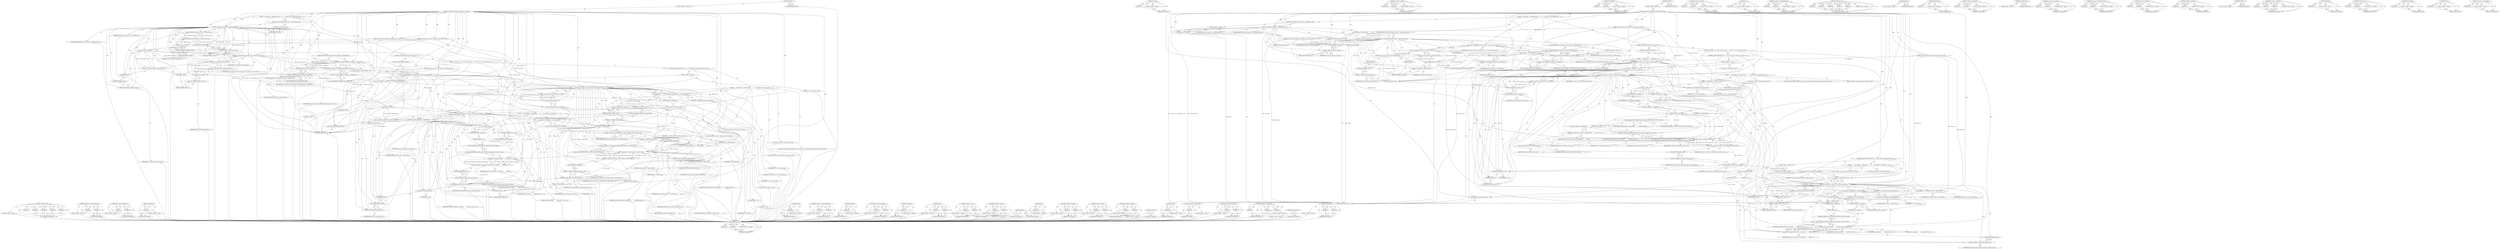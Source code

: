 digraph "&lt;operator&gt;.preIncrement" {
vulnerable_286 [label=<(METHOD,&lt;operator&gt;.new)>];
vulnerable_287 [label=<(PARAM,p1)>];
vulnerable_288 [label=<(PARAM,p2)>];
vulnerable_289 [label=<(PARAM,p3)>];
vulnerable_290 [label=<(PARAM,p4)>];
vulnerable_291 [label=<(PARAM,p5)>];
vulnerable_292 [label=<(BLOCK,&lt;empty&gt;,&lt;empty&gt;)>];
vulnerable_293 [label=<(METHOD_RETURN,ANY)>];
vulnerable_267 [label=<(METHOD,&lt;operator&gt;.indirectIndexAccess)>];
vulnerable_268 [label=<(PARAM,p1)>];
vulnerable_269 [label=<(PARAM,p2)>];
vulnerable_270 [label=<(BLOCK,&lt;empty&gt;,&lt;empty&gt;)>];
vulnerable_271 [label=<(METHOD_RETURN,ANY)>];
vulnerable_219 [label=<(METHOD,&lt;operator&gt;.fieldAccess)>];
vulnerable_220 [label=<(PARAM,p1)>];
vulnerable_221 [label=<(PARAM,p2)>];
vulnerable_222 [label=<(BLOCK,&lt;empty&gt;,&lt;empty&gt;)>];
vulnerable_223 [label=<(METHOD_RETURN,ANY)>];
vulnerable_244 [label=<(METHOD,IsInProgress)>];
vulnerable_245 [label=<(PARAM,p1)>];
vulnerable_246 [label=<(BLOCK,&lt;empty&gt;,&lt;empty&gt;)>];
vulnerable_247 [label=<(METHOD_RETURN,ANY)>];
vulnerable_6 [label=<(METHOD,&lt;global&gt;)<SUB>1</SUB>>];
vulnerable_7 [label=<(BLOCK,&lt;empty&gt;,&lt;empty&gt;)<SUB>1</SUB>>];
vulnerable_8 [label=<(METHOD,OnReceivedSavableResourceLinksForCurrentPage)<SUB>1</SUB>>];
vulnerable_9 [label="<(PARAM,const std::vector&lt;GURL&gt;&amp; resources_list)<SUB>2</SUB>>"];
vulnerable_10 [label="<(PARAM,const std::vector&lt;Referrer&gt;&amp; referrers_list)<SUB>3</SUB>>"];
vulnerable_11 [label="<(PARAM,const std::vector&lt;GURL&gt;&amp; frames_list)<SUB>4</SUB>>"];
vulnerable_12 [label=<(BLOCK,{
   if (wait_state_ != RESOURCES_LIST)
     re...,{
   if (wait_state_ != RESOURCES_LIST)
     re...)<SUB>4</SUB>>];
vulnerable_13 [label=<(CONTROL_STRUCTURE,IF,if (wait_state_ != RESOURCES_LIST))<SUB>5</SUB>>];
vulnerable_14 [label=<(&lt;operator&gt;.notEquals,wait_state_ != RESOURCES_LIST)<SUB>5</SUB>>];
vulnerable_15 [label=<(IDENTIFIER,wait_state_,wait_state_ != RESOURCES_LIST)<SUB>5</SUB>>];
vulnerable_16 [label=<(IDENTIFIER,RESOURCES_LIST,wait_state_ != RESOURCES_LIST)<SUB>5</SUB>>];
vulnerable_17 [label=<(BLOCK,&lt;empty&gt;,&lt;empty&gt;)<SUB>6</SUB>>];
vulnerable_18 [label=<(RETURN,return;,return;)<SUB>6</SUB>>];
vulnerable_19 [label=<(DCHECK,DCHECK(resources_list.size() == referrers_list....)<SUB>8</SUB>>];
vulnerable_20 [label=<(&lt;operator&gt;.equals,resources_list.size() == referrers_list.size())<SUB>8</SUB>>];
vulnerable_21 [label=<(size,resources_list.size())<SUB>8</SUB>>];
vulnerable_22 [label=<(&lt;operator&gt;.fieldAccess,resources_list.size)<SUB>8</SUB>>];
vulnerable_23 [label=<(IDENTIFIER,resources_list,resources_list.size())<SUB>8</SUB>>];
vulnerable_24 [label=<(FIELD_IDENTIFIER,size,size)<SUB>8</SUB>>];
vulnerable_25 [label=<(size,referrers_list.size())<SUB>8</SUB>>];
vulnerable_26 [label=<(&lt;operator&gt;.fieldAccess,referrers_list.size)<SUB>8</SUB>>];
vulnerable_27 [label=<(IDENTIFIER,referrers_list,referrers_list.size())<SUB>8</SUB>>];
vulnerable_28 [label=<(FIELD_IDENTIFIER,size,size)<SUB>8</SUB>>];
vulnerable_29 [label=<(&lt;operator&gt;.assignment,all_save_items_count_ = static_cast&lt;int&gt;(resour...)<SUB>9</SUB>>];
vulnerable_30 [label=<(IDENTIFIER,all_save_items_count_,all_save_items_count_ = static_cast&lt;int&gt;(resour...)<SUB>9</SUB>>];
vulnerable_31 [label=<(&lt;operator&gt;.addition,static_cast&lt;int&gt;(resources_list.size()) +
     ...)<SUB>9</SUB>>];
vulnerable_32 [label=<(&lt;operator&gt;.cast,static_cast&lt;int&gt;(resources_list.size()))<SUB>9</SUB>>];
vulnerable_33 [label=<(UNKNOWN,int,int)<SUB>9</SUB>>];
vulnerable_34 [label=<(size,resources_list.size())<SUB>9</SUB>>];
vulnerable_35 [label=<(&lt;operator&gt;.fieldAccess,resources_list.size)<SUB>9</SUB>>];
vulnerable_36 [label=<(IDENTIFIER,resources_list,resources_list.size())<SUB>9</SUB>>];
vulnerable_37 [label=<(FIELD_IDENTIFIER,size,size)<SUB>9</SUB>>];
vulnerable_38 [label=<(&lt;operator&gt;.cast,static_cast&lt;int&gt;(frames_list.size()))<SUB>10</SUB>>];
vulnerable_39 [label=<(UNKNOWN,int,int)<SUB>10</SUB>>];
vulnerable_40 [label=<(size,frames_list.size())<SUB>10</SUB>>];
vulnerable_41 [label=<(&lt;operator&gt;.fieldAccess,frames_list.size)<SUB>10</SUB>>];
vulnerable_42 [label=<(IDENTIFIER,frames_list,frames_list.size())<SUB>10</SUB>>];
vulnerable_43 [label=<(FIELD_IDENTIFIER,size,size)<SUB>10</SUB>>];
vulnerable_44 [label=<(CONTROL_STRUCTURE,IF,if (download_ &amp;&amp; download_-&gt;IsInProgress()))<SUB>12</SUB>>];
vulnerable_45 [label=<(&lt;operator&gt;.logicalAnd,download_ &amp;&amp; download_-&gt;IsInProgress())<SUB>12</SUB>>];
vulnerable_46 [label=<(IDENTIFIER,download_,download_ &amp;&amp; download_-&gt;IsInProgress())<SUB>12</SUB>>];
vulnerable_47 [label=<(IsInProgress,download_-&gt;IsInProgress())<SUB>12</SUB>>];
vulnerable_48 [label=<(&lt;operator&gt;.indirectFieldAccess,download_-&gt;IsInProgress)<SUB>12</SUB>>];
vulnerable_49 [label=<(IDENTIFIER,download_,download_-&gt;IsInProgress())<SUB>12</SUB>>];
vulnerable_50 [label=<(FIELD_IDENTIFIER,IsInProgress,IsInProgress)<SUB>12</SUB>>];
vulnerable_51 [label=<(BLOCK,&lt;empty&gt;,&lt;empty&gt;)<SUB>13</SUB>>];
vulnerable_52 [label=<(SetTotalBytes,download_-&gt;SetTotalBytes(all_save_items_count_))<SUB>13</SUB>>];
vulnerable_53 [label=<(&lt;operator&gt;.indirectFieldAccess,download_-&gt;SetTotalBytes)<SUB>13</SUB>>];
vulnerable_54 [label=<(IDENTIFIER,download_,download_-&gt;SetTotalBytes(all_save_items_count_))<SUB>13</SUB>>];
vulnerable_55 [label=<(FIELD_IDENTIFIER,SetTotalBytes,SetTotalBytes)<SUB>13</SUB>>];
vulnerable_56 [label=<(IDENTIFIER,all_save_items_count_,download_-&gt;SetTotalBytes(all_save_items_count_))<SUB>13</SUB>>];
vulnerable_57 [label=<(CONTROL_STRUCTURE,IF,if (all_save_items_count_))<SUB>15</SUB>>];
vulnerable_58 [label=<(IDENTIFIER,all_save_items_count_,if (all_save_items_count_))<SUB>15</SUB>>];
vulnerable_59 [label=<(BLOCK,{
    for (int i = 0; i &lt; static_cast&lt;int&gt;(reso...,{
    for (int i = 0; i &lt; static_cast&lt;int&gt;(reso...)<SUB>15</SUB>>];
vulnerable_60 [label=<(CONTROL_STRUCTURE,FOR,for (int i = 0;i &lt; static_cast&lt;int&gt;(resources_list.size());++i))<SUB>16</SUB>>];
vulnerable_61 [label=<(BLOCK,&lt;empty&gt;,&lt;empty&gt;)<SUB>16</SUB>>];
vulnerable_62 [label="<(LOCAL,int i: int)<SUB>16</SUB>>"];
vulnerable_63 [label=<(&lt;operator&gt;.assignment,i = 0)<SUB>16</SUB>>];
vulnerable_64 [label=<(IDENTIFIER,i,i = 0)<SUB>16</SUB>>];
vulnerable_65 [label=<(LITERAL,0,i = 0)<SUB>16</SUB>>];
vulnerable_66 [label=<(&lt;operator&gt;.lessThan,i &lt; static_cast&lt;int&gt;(resources_list.size()))<SUB>16</SUB>>];
vulnerable_67 [label=<(IDENTIFIER,i,i &lt; static_cast&lt;int&gt;(resources_list.size()))<SUB>16</SUB>>];
vulnerable_68 [label=<(&lt;operator&gt;.cast,static_cast&lt;int&gt;(resources_list.size()))<SUB>16</SUB>>];
vulnerable_69 [label=<(UNKNOWN,int,int)<SUB>16</SUB>>];
vulnerable_70 [label=<(size,resources_list.size())<SUB>16</SUB>>];
vulnerable_71 [label=<(&lt;operator&gt;.fieldAccess,resources_list.size)<SUB>16</SUB>>];
vulnerable_72 [label=<(IDENTIFIER,resources_list,resources_list.size())<SUB>16</SUB>>];
vulnerable_73 [label=<(FIELD_IDENTIFIER,size,size)<SUB>16</SUB>>];
vulnerable_74 [label=<(&lt;operator&gt;.preIncrement,++i)<SUB>16</SUB>>];
vulnerable_75 [label=<(IDENTIFIER,i,++i)<SUB>16</SUB>>];
vulnerable_76 [label=<(BLOCK,{
      const GURL&amp; u = resources_list[i];
    ...,{
      const GURL&amp; u = resources_list[i];
    ...)<SUB>16</SUB>>];
vulnerable_77 [label="<(LOCAL,const GURL u: GURL)<SUB>17</SUB>>"];
vulnerable_78 [label=<(&lt;operator&gt;.assignment,&amp; u = resources_list[i])<SUB>17</SUB>>];
vulnerable_79 [label=<(IDENTIFIER,u,&amp; u = resources_list[i])<SUB>17</SUB>>];
vulnerable_80 [label=<(&lt;operator&gt;.indirectIndexAccess,resources_list[i])<SUB>17</SUB>>];
vulnerable_81 [label=<(IDENTIFIER,resources_list,&amp; u = resources_list[i])<SUB>17</SUB>>];
vulnerable_82 [label=<(IDENTIFIER,i,&amp; u = resources_list[i])<SUB>17</SUB>>];
vulnerable_83 [label=<(DCHECK,DCHECK(u.is_valid()))<SUB>18</SUB>>];
vulnerable_84 [label=<(is_valid,u.is_valid())<SUB>18</SUB>>];
vulnerable_85 [label=<(&lt;operator&gt;.fieldAccess,u.is_valid)<SUB>18</SUB>>];
vulnerable_86 [label=<(IDENTIFIER,u,u.is_valid())<SUB>18</SUB>>];
vulnerable_87 [label=<(FIELD_IDENTIFIER,is_valid,is_valid)<SUB>18</SUB>>];
vulnerable_88 [label="<(LOCAL,SaveFileCreateInfo.SaveFileSource save_source: SaveFileCreateInfo.SaveFileSource)<SUB>19</SUB>>"];
vulnerable_89 [label=<(&lt;operator&gt;.assignment,save_source = u.SchemeIsFile() ?
          Save...)<SUB>19</SUB>>];
vulnerable_90 [label=<(IDENTIFIER,save_source,save_source = u.SchemeIsFile() ?
          Save...)<SUB>19</SUB>>];
vulnerable_91 [label=<(&lt;operator&gt;.conditional,u.SchemeIsFile() ?
          SaveFileCreateInfo...)<SUB>19</SUB>>];
vulnerable_92 [label=<(SchemeIsFile,u.SchemeIsFile())<SUB>19</SUB>>];
vulnerable_93 [label=<(&lt;operator&gt;.fieldAccess,u.SchemeIsFile)<SUB>19</SUB>>];
vulnerable_94 [label=<(IDENTIFIER,u,u.SchemeIsFile())<SUB>19</SUB>>];
vulnerable_95 [label=<(FIELD_IDENTIFIER,SchemeIsFile,SchemeIsFile)<SUB>19</SUB>>];
vulnerable_96 [label="<(&lt;operator&gt;.fieldAccess,SaveFileCreateInfo::SAVE_FILE_FROM_FILE)<SUB>20</SUB>>"];
vulnerable_97 [label=<(IDENTIFIER,SaveFileCreateInfo,u.SchemeIsFile() ?
          SaveFileCreateInfo...)<SUB>20</SUB>>];
vulnerable_98 [label=<(FIELD_IDENTIFIER,SAVE_FILE_FROM_FILE,SAVE_FILE_FROM_FILE)<SUB>20</SUB>>];
vulnerable_99 [label="<(&lt;operator&gt;.fieldAccess,SaveFileCreateInfo::SAVE_FILE_FROM_NET)<SUB>21</SUB>>"];
vulnerable_100 [label=<(IDENTIFIER,SaveFileCreateInfo,u.SchemeIsFile() ?
          SaveFileCreateInfo...)<SUB>21</SUB>>];
vulnerable_101 [label=<(FIELD_IDENTIFIER,SAVE_FILE_FROM_NET,SAVE_FILE_FROM_NET)<SUB>21</SUB>>];
vulnerable_102 [label="<(LOCAL,SaveItem* save_item: SaveItem*)<SUB>22</SUB>>"];
vulnerable_103 [label=<(&lt;operator&gt;.assignment,* save_item = new SaveItem(u, referrers_list[i]...)<SUB>22</SUB>>];
vulnerable_104 [label=<(IDENTIFIER,save_item,* save_item = new SaveItem(u, referrers_list[i]...)<SUB>22</SUB>>];
vulnerable_105 [label=<(&lt;operator&gt;.new,new SaveItem(u, referrers_list[i],
            ...)<SUB>22</SUB>>];
vulnerable_106 [label=<(IDENTIFIER,SaveItem,new SaveItem(u, referrers_list[i],
            ...)<SUB>22</SUB>>];
vulnerable_107 [label=<(IDENTIFIER,u,new SaveItem(u, referrers_list[i],
            ...)<SUB>22</SUB>>];
vulnerable_108 [label=<(&lt;operator&gt;.indirectIndexAccess,referrers_list[i])<SUB>22</SUB>>];
vulnerable_109 [label=<(IDENTIFIER,referrers_list,new SaveItem(u, referrers_list[i],
            ...)<SUB>22</SUB>>];
vulnerable_110 [label=<(IDENTIFIER,i,new SaveItem(u, referrers_list[i],
            ...)<SUB>22</SUB>>];
vulnerable_111 [label=<(LITERAL,this,new SaveItem(u, referrers_list[i],
            ...)<SUB>23</SUB>>];
vulnerable_112 [label=<(IDENTIFIER,save_source,new SaveItem(u, referrers_list[i],
            ...)<SUB>23</SUB>>];
vulnerable_113 [label=<(push,waiting_item_queue_.push(save_item))<SUB>24</SUB>>];
vulnerable_114 [label=<(&lt;operator&gt;.fieldAccess,waiting_item_queue_.push)<SUB>24</SUB>>];
vulnerable_115 [label=<(IDENTIFIER,waiting_item_queue_,waiting_item_queue_.push(save_item))<SUB>24</SUB>>];
vulnerable_116 [label=<(FIELD_IDENTIFIER,push,push)<SUB>24</SUB>>];
vulnerable_117 [label=<(IDENTIFIER,save_item,waiting_item_queue_.push(save_item))<SUB>24</SUB>>];
vulnerable_118 [label=<(CONTROL_STRUCTURE,FOR,for (int i = 0;i &lt; static_cast&lt;int&gt;(frames_list.size());++i))<SUB>26</SUB>>];
vulnerable_119 [label=<(BLOCK,&lt;empty&gt;,&lt;empty&gt;)<SUB>26</SUB>>];
vulnerable_120 [label="<(LOCAL,int i: int)<SUB>26</SUB>>"];
vulnerable_121 [label=<(&lt;operator&gt;.assignment,i = 0)<SUB>26</SUB>>];
vulnerable_122 [label=<(IDENTIFIER,i,i = 0)<SUB>26</SUB>>];
vulnerable_123 [label=<(LITERAL,0,i = 0)<SUB>26</SUB>>];
vulnerable_124 [label=<(&lt;operator&gt;.lessThan,i &lt; static_cast&lt;int&gt;(frames_list.size()))<SUB>26</SUB>>];
vulnerable_125 [label=<(IDENTIFIER,i,i &lt; static_cast&lt;int&gt;(frames_list.size()))<SUB>26</SUB>>];
vulnerable_126 [label=<(&lt;operator&gt;.cast,static_cast&lt;int&gt;(frames_list.size()))<SUB>26</SUB>>];
vulnerable_127 [label=<(UNKNOWN,int,int)<SUB>26</SUB>>];
vulnerable_128 [label=<(size,frames_list.size())<SUB>26</SUB>>];
vulnerable_129 [label=<(&lt;operator&gt;.fieldAccess,frames_list.size)<SUB>26</SUB>>];
vulnerable_130 [label=<(IDENTIFIER,frames_list,frames_list.size())<SUB>26</SUB>>];
vulnerable_131 [label=<(FIELD_IDENTIFIER,size,size)<SUB>26</SUB>>];
vulnerable_132 [label=<(&lt;operator&gt;.preIncrement,++i)<SUB>26</SUB>>];
vulnerable_133 [label=<(IDENTIFIER,i,++i)<SUB>26</SUB>>];
vulnerable_134 [label=<(BLOCK,{
      const GURL&amp; u = frames_list[i];
      D...,{
      const GURL&amp; u = frames_list[i];
      D...)<SUB>26</SUB>>];
vulnerable_135 [label="<(LOCAL,const GURL u: GURL)<SUB>27</SUB>>"];
vulnerable_136 [label=<(&lt;operator&gt;.assignment,&amp; u = frames_list[i])<SUB>27</SUB>>];
vulnerable_137 [label=<(IDENTIFIER,u,&amp; u = frames_list[i])<SUB>27</SUB>>];
vulnerable_138 [label=<(&lt;operator&gt;.indirectIndexAccess,frames_list[i])<SUB>27</SUB>>];
vulnerable_139 [label=<(IDENTIFIER,frames_list,&amp; u = frames_list[i])<SUB>27</SUB>>];
vulnerable_140 [label=<(IDENTIFIER,i,&amp; u = frames_list[i])<SUB>27</SUB>>];
vulnerable_141 [label=<(DCHECK,DCHECK(u.is_valid()))<SUB>28</SUB>>];
vulnerable_142 [label=<(is_valid,u.is_valid())<SUB>28</SUB>>];
vulnerable_143 [label=<(&lt;operator&gt;.fieldAccess,u.is_valid)<SUB>28</SUB>>];
vulnerable_144 [label=<(IDENTIFIER,u,u.is_valid())<SUB>28</SUB>>];
vulnerable_145 [label=<(FIELD_IDENTIFIER,is_valid,is_valid)<SUB>28</SUB>>];
vulnerable_146 [label="<(LOCAL,SaveItem* save_item: SaveItem*)<SUB>29</SUB>>"];
vulnerable_147 [label=<(&lt;operator&gt;.assignment,* save_item = new SaveItem(
          u, Referr...)<SUB>29</SUB>>];
vulnerable_148 [label=<(IDENTIFIER,save_item,* save_item = new SaveItem(
          u, Referr...)<SUB>29</SUB>>];
vulnerable_149 [label=<(&lt;operator&gt;.new,new SaveItem(
          u, Referrer(), this, Sa...)<SUB>29</SUB>>];
vulnerable_150 [label=<(IDENTIFIER,SaveItem,new SaveItem(
          u, Referrer(), this, Sa...)<SUB>29</SUB>>];
vulnerable_151 [label=<(IDENTIFIER,u,new SaveItem(
          u, Referrer(), this, Sa...)<SUB>30</SUB>>];
vulnerable_152 [label=<(Referrer,Referrer())<SUB>30</SUB>>];
vulnerable_153 [label=<(LITERAL,this,new SaveItem(
          u, Referrer(), this, Sa...)<SUB>30</SUB>>];
vulnerable_154 [label="<(&lt;operator&gt;.fieldAccess,SaveFileCreateInfo::SAVE_FILE_FROM_DOM)<SUB>30</SUB>>"];
vulnerable_155 [label=<(IDENTIFIER,SaveFileCreateInfo,new SaveItem(
          u, Referrer(), this, Sa...)<SUB>30</SUB>>];
vulnerable_156 [label=<(FIELD_IDENTIFIER,SAVE_FILE_FROM_DOM,SAVE_FILE_FROM_DOM)<SUB>30</SUB>>];
vulnerable_157 [label=<(push,waiting_item_queue_.push(save_item))<SUB>31</SUB>>];
vulnerable_158 [label=<(&lt;operator&gt;.fieldAccess,waiting_item_queue_.push)<SUB>31</SUB>>];
vulnerable_159 [label=<(IDENTIFIER,waiting_item_queue_,waiting_item_queue_.push(save_item))<SUB>31</SUB>>];
vulnerable_160 [label=<(FIELD_IDENTIFIER,push,push)<SUB>31</SUB>>];
vulnerable_161 [label=<(IDENTIFIER,save_item,waiting_item_queue_.push(save_item))<SUB>31</SUB>>];
vulnerable_162 [label=<(&lt;operator&gt;.assignment,wait_state_ = NET_FILES)<SUB>33</SUB>>];
vulnerable_163 [label=<(IDENTIFIER,wait_state_,wait_state_ = NET_FILES)<SUB>33</SUB>>];
vulnerable_164 [label=<(IDENTIFIER,NET_FILES,wait_state_ = NET_FILES)<SUB>33</SUB>>];
vulnerable_165 [label=<(DoSavingProcess,DoSavingProcess())<SUB>34</SUB>>];
vulnerable_166 [label=<(CONTROL_STRUCTURE,ELSE,else)<SUB>35</SUB>>];
vulnerable_167 [label=<(BLOCK,{
    Cancel(true);
  },{
    Cancel(true);
  })<SUB>35</SUB>>];
vulnerable_168 [label=<(Cancel,Cancel(true))<SUB>36</SUB>>];
vulnerable_169 [label=<(LITERAL,true,Cancel(true))<SUB>36</SUB>>];
vulnerable_170 [label=<(METHOD_RETURN,void)<SUB>1</SUB>>];
vulnerable_172 [label=<(METHOD_RETURN,ANY)<SUB>1</SUB>>];
vulnerable_305 [label=<(METHOD,Cancel)>];
vulnerable_306 [label=<(PARAM,p1)>];
vulnerable_307 [label=<(BLOCK,&lt;empty&gt;,&lt;empty&gt;)>];
vulnerable_308 [label=<(METHOD_RETURN,ANY)>];
vulnerable_248 [label=<(METHOD,&lt;operator&gt;.indirectFieldAccess)>];
vulnerable_249 [label=<(PARAM,p1)>];
vulnerable_250 [label=<(PARAM,p2)>];
vulnerable_251 [label=<(BLOCK,&lt;empty&gt;,&lt;empty&gt;)>];
vulnerable_252 [label=<(METHOD_RETURN,ANY)>];
vulnerable_206 [label=<(METHOD,DCHECK)>];
vulnerable_207 [label=<(PARAM,p1)>];
vulnerable_208 [label=<(BLOCK,&lt;empty&gt;,&lt;empty&gt;)>];
vulnerable_209 [label=<(METHOD_RETURN,ANY)>];
vulnerable_239 [label=<(METHOD,&lt;operator&gt;.logicalAnd)>];
vulnerable_240 [label=<(PARAM,p1)>];
vulnerable_241 [label=<(PARAM,p2)>];
vulnerable_242 [label=<(BLOCK,&lt;empty&gt;,&lt;empty&gt;)>];
vulnerable_243 [label=<(METHOD_RETURN,ANY)>];
vulnerable_282 [label=<(METHOD,SchemeIsFile)>];
vulnerable_283 [label=<(PARAM,p1)>];
vulnerable_284 [label=<(BLOCK,&lt;empty&gt;,&lt;empty&gt;)>];
vulnerable_285 [label=<(METHOD_RETURN,ANY)>];
vulnerable_294 [label=<(METHOD,push)>];
vulnerable_295 [label=<(PARAM,p1)>];
vulnerable_296 [label=<(PARAM,p2)>];
vulnerable_297 [label=<(BLOCK,&lt;empty&gt;,&lt;empty&gt;)>];
vulnerable_298 [label=<(METHOD_RETURN,ANY)>];
vulnerable_234 [label=<(METHOD,&lt;operator&gt;.cast)>];
vulnerable_235 [label=<(PARAM,p1)>];
vulnerable_236 [label=<(PARAM,p2)>];
vulnerable_237 [label=<(BLOCK,&lt;empty&gt;,&lt;empty&gt;)>];
vulnerable_238 [label=<(METHOD_RETURN,ANY)>];
vulnerable_229 [label=<(METHOD,&lt;operator&gt;.addition)>];
vulnerable_230 [label=<(PARAM,p1)>];
vulnerable_231 [label=<(PARAM,p2)>];
vulnerable_232 [label=<(BLOCK,&lt;empty&gt;,&lt;empty&gt;)>];
vulnerable_233 [label=<(METHOD_RETURN,ANY)>];
vulnerable_299 [label=<(METHOD,Referrer)>];
vulnerable_300 [label=<(BLOCK,&lt;empty&gt;,&lt;empty&gt;)>];
vulnerable_301 [label=<(METHOD_RETURN,ANY)>];
vulnerable_215 [label=<(METHOD,size)>];
vulnerable_216 [label=<(PARAM,p1)>];
vulnerable_217 [label=<(BLOCK,&lt;empty&gt;,&lt;empty&gt;)>];
vulnerable_218 [label=<(METHOD_RETURN,ANY)>];
vulnerable_258 [label=<(METHOD,&lt;operator&gt;.lessThan)>];
vulnerable_259 [label=<(PARAM,p1)>];
vulnerable_260 [label=<(PARAM,p2)>];
vulnerable_261 [label=<(BLOCK,&lt;empty&gt;,&lt;empty&gt;)>];
vulnerable_262 [label=<(METHOD_RETURN,ANY)>];
vulnerable_210 [label=<(METHOD,&lt;operator&gt;.equals)>];
vulnerable_211 [label=<(PARAM,p1)>];
vulnerable_212 [label=<(PARAM,p2)>];
vulnerable_213 [label=<(BLOCK,&lt;empty&gt;,&lt;empty&gt;)>];
vulnerable_214 [label=<(METHOD_RETURN,ANY)>];
vulnerable_201 [label=<(METHOD,&lt;operator&gt;.notEquals)>];
vulnerable_202 [label=<(PARAM,p1)>];
vulnerable_203 [label=<(PARAM,p2)>];
vulnerable_204 [label=<(BLOCK,&lt;empty&gt;,&lt;empty&gt;)>];
vulnerable_205 [label=<(METHOD_RETURN,ANY)>];
vulnerable_195 [label=<(METHOD,&lt;global&gt;)<SUB>1</SUB>>];
vulnerable_196 [label=<(BLOCK,&lt;empty&gt;,&lt;empty&gt;)>];
vulnerable_197 [label=<(METHOD_RETURN,ANY)>];
vulnerable_272 [label=<(METHOD,is_valid)>];
vulnerable_273 [label=<(PARAM,p1)>];
vulnerable_274 [label=<(BLOCK,&lt;empty&gt;,&lt;empty&gt;)>];
vulnerable_275 [label=<(METHOD_RETURN,ANY)>];
vulnerable_263 [label=<(METHOD,&lt;operator&gt;.preIncrement)>];
vulnerable_264 [label=<(PARAM,p1)>];
vulnerable_265 [label=<(BLOCK,&lt;empty&gt;,&lt;empty&gt;)>];
vulnerable_266 [label=<(METHOD_RETURN,ANY)>];
vulnerable_224 [label=<(METHOD,&lt;operator&gt;.assignment)>];
vulnerable_225 [label=<(PARAM,p1)>];
vulnerable_226 [label=<(PARAM,p2)>];
vulnerable_227 [label=<(BLOCK,&lt;empty&gt;,&lt;empty&gt;)>];
vulnerable_228 [label=<(METHOD_RETURN,ANY)>];
vulnerable_276 [label=<(METHOD,&lt;operator&gt;.conditional)>];
vulnerable_277 [label=<(PARAM,p1)>];
vulnerable_278 [label=<(PARAM,p2)>];
vulnerable_279 [label=<(PARAM,p3)>];
vulnerable_280 [label=<(BLOCK,&lt;empty&gt;,&lt;empty&gt;)>];
vulnerable_281 [label=<(METHOD_RETURN,ANY)>];
vulnerable_302 [label=<(METHOD,DoSavingProcess)>];
vulnerable_303 [label=<(BLOCK,&lt;empty&gt;,&lt;empty&gt;)>];
vulnerable_304 [label=<(METHOD_RETURN,ANY)>];
vulnerable_253 [label=<(METHOD,SetTotalBytes)>];
vulnerable_254 [label=<(PARAM,p1)>];
vulnerable_255 [label=<(PARAM,p2)>];
vulnerable_256 [label=<(BLOCK,&lt;empty&gt;,&lt;empty&gt;)>];
vulnerable_257 [label=<(METHOD_RETURN,ANY)>];
fixed_291 [label=<(METHOD,push)>];
fixed_292 [label=<(PARAM,p1)>];
fixed_293 [label=<(PARAM,p2)>];
fixed_294 [label=<(BLOCK,&lt;empty&gt;,&lt;empty&gt;)>];
fixed_295 [label=<(METHOD_RETURN,ANY)>];
fixed_269 [label=<(METHOD,is_valid)>];
fixed_270 [label=<(PARAM,p1)>];
fixed_271 [label=<(BLOCK,&lt;empty&gt;,&lt;empty&gt;)>];
fixed_272 [label=<(METHOD_RETURN,ANY)>];
fixed_222 [label=<(METHOD,&lt;operator&gt;.addition)>];
fixed_223 [label=<(PARAM,p1)>];
fixed_224 [label=<(PARAM,p2)>];
fixed_225 [label=<(BLOCK,&lt;empty&gt;,&lt;empty&gt;)>];
fixed_226 [label=<(METHOD_RETURN,ANY)>];
fixed_246 [label=<(METHOD,SetTotalBytes)>];
fixed_247 [label=<(PARAM,p1)>];
fixed_248 [label=<(PARAM,p2)>];
fixed_249 [label=<(BLOCK,&lt;empty&gt;,&lt;empty&gt;)>];
fixed_250 [label=<(METHOD_RETURN,ANY)>];
fixed_6 [label=<(METHOD,&lt;global&gt;)<SUB>1</SUB>>];
fixed_7 [label=<(BLOCK,&lt;empty&gt;,&lt;empty&gt;)<SUB>1</SUB>>];
fixed_8 [label=<(METHOD,OnReceivedSavableResourceLinksForCurrentPage)<SUB>1</SUB>>];
fixed_9 [label="<(PARAM,const std::vector&lt;GURL&gt;&amp; resources_list)<SUB>2</SUB>>"];
fixed_10 [label="<(PARAM,const std::vector&lt;Referrer&gt;&amp; referrers_list)<SUB>3</SUB>>"];
fixed_11 [label="<(PARAM,const std::vector&lt;GURL&gt;&amp; frames_list)<SUB>4</SUB>>"];
fixed_12 [label=<(BLOCK,{
   if (wait_state_ != RESOURCES_LIST)
     re...,{
   if (wait_state_ != RESOURCES_LIST)
     re...)<SUB>4</SUB>>];
fixed_13 [label=<(CONTROL_STRUCTURE,IF,if (wait_state_ != RESOURCES_LIST))<SUB>5</SUB>>];
fixed_14 [label=<(&lt;operator&gt;.notEquals,wait_state_ != RESOURCES_LIST)<SUB>5</SUB>>];
fixed_15 [label=<(IDENTIFIER,wait_state_,wait_state_ != RESOURCES_LIST)<SUB>5</SUB>>];
fixed_16 [label=<(IDENTIFIER,RESOURCES_LIST,wait_state_ != RESOURCES_LIST)<SUB>5</SUB>>];
fixed_17 [label=<(BLOCK,&lt;empty&gt;,&lt;empty&gt;)<SUB>6</SUB>>];
fixed_18 [label=<(RETURN,return;,return;)<SUB>6</SUB>>];
fixed_19 [label=<(CONTROL_STRUCTURE,IF,if (resources_list.size() != referrers_list.size()))<SUB>8</SUB>>];
fixed_20 [label=<(&lt;operator&gt;.notEquals,resources_list.size() != referrers_list.size())<SUB>8</SUB>>];
fixed_21 [label=<(size,resources_list.size())<SUB>8</SUB>>];
fixed_22 [label=<(&lt;operator&gt;.fieldAccess,resources_list.size)<SUB>8</SUB>>];
fixed_23 [label=<(IDENTIFIER,resources_list,resources_list.size())<SUB>8</SUB>>];
fixed_24 [label=<(FIELD_IDENTIFIER,size,size)<SUB>8</SUB>>];
fixed_25 [label=<(size,referrers_list.size())<SUB>8</SUB>>];
fixed_26 [label=<(&lt;operator&gt;.fieldAccess,referrers_list.size)<SUB>8</SUB>>];
fixed_27 [label=<(IDENTIFIER,referrers_list,referrers_list.size())<SUB>8</SUB>>];
fixed_28 [label=<(FIELD_IDENTIFIER,size,size)<SUB>8</SUB>>];
fixed_29 [label=<(BLOCK,&lt;empty&gt;,&lt;empty&gt;)<SUB>9</SUB>>];
fixed_30 [label=<(RETURN,return;,return;)<SUB>9</SUB>>];
fixed_31 [label=<(&lt;operator&gt;.assignment,all_save_items_count_ = static_cast&lt;int&gt;(resour...)<SUB>11</SUB>>];
fixed_32 [label=<(IDENTIFIER,all_save_items_count_,all_save_items_count_ = static_cast&lt;int&gt;(resour...)<SUB>11</SUB>>];
fixed_33 [label=<(&lt;operator&gt;.addition,static_cast&lt;int&gt;(resources_list.size()) +
     ...)<SUB>11</SUB>>];
fixed_34 [label=<(&lt;operator&gt;.cast,static_cast&lt;int&gt;(resources_list.size()))<SUB>11</SUB>>];
fixed_35 [label=<(UNKNOWN,int,int)<SUB>11</SUB>>];
fixed_36 [label=<(size,resources_list.size())<SUB>11</SUB>>];
fixed_37 [label=<(&lt;operator&gt;.fieldAccess,resources_list.size)<SUB>11</SUB>>];
fixed_38 [label=<(IDENTIFIER,resources_list,resources_list.size())<SUB>11</SUB>>];
fixed_39 [label=<(FIELD_IDENTIFIER,size,size)<SUB>11</SUB>>];
fixed_40 [label=<(&lt;operator&gt;.cast,static_cast&lt;int&gt;(frames_list.size()))<SUB>12</SUB>>];
fixed_41 [label=<(UNKNOWN,int,int)<SUB>12</SUB>>];
fixed_42 [label=<(size,frames_list.size())<SUB>12</SUB>>];
fixed_43 [label=<(&lt;operator&gt;.fieldAccess,frames_list.size)<SUB>12</SUB>>];
fixed_44 [label=<(IDENTIFIER,frames_list,frames_list.size())<SUB>12</SUB>>];
fixed_45 [label=<(FIELD_IDENTIFIER,size,size)<SUB>12</SUB>>];
fixed_46 [label=<(CONTROL_STRUCTURE,IF,if (download_ &amp;&amp; download_-&gt;IsInProgress()))<SUB>14</SUB>>];
fixed_47 [label=<(&lt;operator&gt;.logicalAnd,download_ &amp;&amp; download_-&gt;IsInProgress())<SUB>14</SUB>>];
fixed_48 [label=<(IDENTIFIER,download_,download_ &amp;&amp; download_-&gt;IsInProgress())<SUB>14</SUB>>];
fixed_49 [label=<(IsInProgress,download_-&gt;IsInProgress())<SUB>14</SUB>>];
fixed_50 [label=<(&lt;operator&gt;.indirectFieldAccess,download_-&gt;IsInProgress)<SUB>14</SUB>>];
fixed_51 [label=<(IDENTIFIER,download_,download_-&gt;IsInProgress())<SUB>14</SUB>>];
fixed_52 [label=<(FIELD_IDENTIFIER,IsInProgress,IsInProgress)<SUB>14</SUB>>];
fixed_53 [label=<(BLOCK,&lt;empty&gt;,&lt;empty&gt;)<SUB>15</SUB>>];
fixed_54 [label=<(SetTotalBytes,download_-&gt;SetTotalBytes(all_save_items_count_))<SUB>15</SUB>>];
fixed_55 [label=<(&lt;operator&gt;.indirectFieldAccess,download_-&gt;SetTotalBytes)<SUB>15</SUB>>];
fixed_56 [label=<(IDENTIFIER,download_,download_-&gt;SetTotalBytes(all_save_items_count_))<SUB>15</SUB>>];
fixed_57 [label=<(FIELD_IDENTIFIER,SetTotalBytes,SetTotalBytes)<SUB>15</SUB>>];
fixed_58 [label=<(IDENTIFIER,all_save_items_count_,download_-&gt;SetTotalBytes(all_save_items_count_))<SUB>15</SUB>>];
fixed_59 [label=<(CONTROL_STRUCTURE,IF,if (all_save_items_count_))<SUB>17</SUB>>];
fixed_60 [label=<(IDENTIFIER,all_save_items_count_,if (all_save_items_count_))<SUB>17</SUB>>];
fixed_61 [label=<(BLOCK,{
    for (int i = 0; i &lt; static_cast&lt;int&gt;(reso...,{
    for (int i = 0; i &lt; static_cast&lt;int&gt;(reso...)<SUB>17</SUB>>];
fixed_62 [label=<(CONTROL_STRUCTURE,FOR,for (int i = 0;i &lt; static_cast&lt;int&gt;(resources_list.size());++i))<SUB>18</SUB>>];
fixed_63 [label=<(BLOCK,&lt;empty&gt;,&lt;empty&gt;)<SUB>18</SUB>>];
fixed_64 [label="<(LOCAL,int i: int)<SUB>18</SUB>>"];
fixed_65 [label=<(&lt;operator&gt;.assignment,i = 0)<SUB>18</SUB>>];
fixed_66 [label=<(IDENTIFIER,i,i = 0)<SUB>18</SUB>>];
fixed_67 [label=<(LITERAL,0,i = 0)<SUB>18</SUB>>];
fixed_68 [label=<(&lt;operator&gt;.lessThan,i &lt; static_cast&lt;int&gt;(resources_list.size()))<SUB>18</SUB>>];
fixed_69 [label=<(IDENTIFIER,i,i &lt; static_cast&lt;int&gt;(resources_list.size()))<SUB>18</SUB>>];
fixed_70 [label=<(&lt;operator&gt;.cast,static_cast&lt;int&gt;(resources_list.size()))<SUB>18</SUB>>];
fixed_71 [label=<(UNKNOWN,int,int)<SUB>18</SUB>>];
fixed_72 [label=<(size,resources_list.size())<SUB>18</SUB>>];
fixed_73 [label=<(&lt;operator&gt;.fieldAccess,resources_list.size)<SUB>18</SUB>>];
fixed_74 [label=<(IDENTIFIER,resources_list,resources_list.size())<SUB>18</SUB>>];
fixed_75 [label=<(FIELD_IDENTIFIER,size,size)<SUB>18</SUB>>];
fixed_76 [label=<(&lt;operator&gt;.preIncrement,++i)<SUB>18</SUB>>];
fixed_77 [label=<(IDENTIFIER,i,++i)<SUB>18</SUB>>];
fixed_78 [label=<(BLOCK,{
      const GURL&amp; u = resources_list[i];
    ...,{
      const GURL&amp; u = resources_list[i];
    ...)<SUB>18</SUB>>];
fixed_79 [label="<(LOCAL,const GURL u: GURL)<SUB>19</SUB>>"];
fixed_80 [label=<(&lt;operator&gt;.assignment,&amp; u = resources_list[i])<SUB>19</SUB>>];
fixed_81 [label=<(IDENTIFIER,u,&amp; u = resources_list[i])<SUB>19</SUB>>];
fixed_82 [label=<(&lt;operator&gt;.indirectIndexAccess,resources_list[i])<SUB>19</SUB>>];
fixed_83 [label=<(IDENTIFIER,resources_list,&amp; u = resources_list[i])<SUB>19</SUB>>];
fixed_84 [label=<(IDENTIFIER,i,&amp; u = resources_list[i])<SUB>19</SUB>>];
fixed_85 [label=<(DCHECK,DCHECK(u.is_valid()))<SUB>20</SUB>>];
fixed_86 [label=<(is_valid,u.is_valid())<SUB>20</SUB>>];
fixed_87 [label=<(&lt;operator&gt;.fieldAccess,u.is_valid)<SUB>20</SUB>>];
fixed_88 [label=<(IDENTIFIER,u,u.is_valid())<SUB>20</SUB>>];
fixed_89 [label=<(FIELD_IDENTIFIER,is_valid,is_valid)<SUB>20</SUB>>];
fixed_90 [label="<(LOCAL,SaveFileCreateInfo.SaveFileSource save_source: SaveFileCreateInfo.SaveFileSource)<SUB>21</SUB>>"];
fixed_91 [label=<(&lt;operator&gt;.assignment,save_source = u.SchemeIsFile() ?
          Save...)<SUB>21</SUB>>];
fixed_92 [label=<(IDENTIFIER,save_source,save_source = u.SchemeIsFile() ?
          Save...)<SUB>21</SUB>>];
fixed_93 [label=<(&lt;operator&gt;.conditional,u.SchemeIsFile() ?
          SaveFileCreateInfo...)<SUB>21</SUB>>];
fixed_94 [label=<(SchemeIsFile,u.SchemeIsFile())<SUB>21</SUB>>];
fixed_95 [label=<(&lt;operator&gt;.fieldAccess,u.SchemeIsFile)<SUB>21</SUB>>];
fixed_96 [label=<(IDENTIFIER,u,u.SchemeIsFile())<SUB>21</SUB>>];
fixed_97 [label=<(FIELD_IDENTIFIER,SchemeIsFile,SchemeIsFile)<SUB>21</SUB>>];
fixed_98 [label="<(&lt;operator&gt;.fieldAccess,SaveFileCreateInfo::SAVE_FILE_FROM_FILE)<SUB>22</SUB>>"];
fixed_99 [label=<(IDENTIFIER,SaveFileCreateInfo,u.SchemeIsFile() ?
          SaveFileCreateInfo...)<SUB>22</SUB>>];
fixed_100 [label=<(FIELD_IDENTIFIER,SAVE_FILE_FROM_FILE,SAVE_FILE_FROM_FILE)<SUB>22</SUB>>];
fixed_101 [label="<(&lt;operator&gt;.fieldAccess,SaveFileCreateInfo::SAVE_FILE_FROM_NET)<SUB>23</SUB>>"];
fixed_102 [label=<(IDENTIFIER,SaveFileCreateInfo,u.SchemeIsFile() ?
          SaveFileCreateInfo...)<SUB>23</SUB>>];
fixed_103 [label=<(FIELD_IDENTIFIER,SAVE_FILE_FROM_NET,SAVE_FILE_FROM_NET)<SUB>23</SUB>>];
fixed_104 [label="<(LOCAL,SaveItem* save_item: SaveItem*)<SUB>24</SUB>>"];
fixed_105 [label=<(&lt;operator&gt;.assignment,* save_item = new SaveItem(u, referrers_list[i]...)<SUB>24</SUB>>];
fixed_106 [label=<(IDENTIFIER,save_item,* save_item = new SaveItem(u, referrers_list[i]...)<SUB>24</SUB>>];
fixed_107 [label=<(&lt;operator&gt;.new,new SaveItem(u, referrers_list[i],
            ...)<SUB>24</SUB>>];
fixed_108 [label=<(IDENTIFIER,SaveItem,new SaveItem(u, referrers_list[i],
            ...)<SUB>24</SUB>>];
fixed_109 [label=<(IDENTIFIER,u,new SaveItem(u, referrers_list[i],
            ...)<SUB>24</SUB>>];
fixed_110 [label=<(&lt;operator&gt;.indirectIndexAccess,referrers_list[i])<SUB>24</SUB>>];
fixed_111 [label=<(IDENTIFIER,referrers_list,new SaveItem(u, referrers_list[i],
            ...)<SUB>24</SUB>>];
fixed_112 [label=<(IDENTIFIER,i,new SaveItem(u, referrers_list[i],
            ...)<SUB>24</SUB>>];
fixed_113 [label=<(LITERAL,this,new SaveItem(u, referrers_list[i],
            ...)<SUB>25</SUB>>];
fixed_114 [label=<(IDENTIFIER,save_source,new SaveItem(u, referrers_list[i],
            ...)<SUB>25</SUB>>];
fixed_115 [label=<(push,waiting_item_queue_.push(save_item))<SUB>26</SUB>>];
fixed_116 [label=<(&lt;operator&gt;.fieldAccess,waiting_item_queue_.push)<SUB>26</SUB>>];
fixed_117 [label=<(IDENTIFIER,waiting_item_queue_,waiting_item_queue_.push(save_item))<SUB>26</SUB>>];
fixed_118 [label=<(FIELD_IDENTIFIER,push,push)<SUB>26</SUB>>];
fixed_119 [label=<(IDENTIFIER,save_item,waiting_item_queue_.push(save_item))<SUB>26</SUB>>];
fixed_120 [label=<(CONTROL_STRUCTURE,FOR,for (int i = 0;i &lt; static_cast&lt;int&gt;(frames_list.size());++i))<SUB>28</SUB>>];
fixed_121 [label=<(BLOCK,&lt;empty&gt;,&lt;empty&gt;)<SUB>28</SUB>>];
fixed_122 [label="<(LOCAL,int i: int)<SUB>28</SUB>>"];
fixed_123 [label=<(&lt;operator&gt;.assignment,i = 0)<SUB>28</SUB>>];
fixed_124 [label=<(IDENTIFIER,i,i = 0)<SUB>28</SUB>>];
fixed_125 [label=<(LITERAL,0,i = 0)<SUB>28</SUB>>];
fixed_126 [label=<(&lt;operator&gt;.lessThan,i &lt; static_cast&lt;int&gt;(frames_list.size()))<SUB>28</SUB>>];
fixed_127 [label=<(IDENTIFIER,i,i &lt; static_cast&lt;int&gt;(frames_list.size()))<SUB>28</SUB>>];
fixed_128 [label=<(&lt;operator&gt;.cast,static_cast&lt;int&gt;(frames_list.size()))<SUB>28</SUB>>];
fixed_129 [label=<(UNKNOWN,int,int)<SUB>28</SUB>>];
fixed_130 [label=<(size,frames_list.size())<SUB>28</SUB>>];
fixed_131 [label=<(&lt;operator&gt;.fieldAccess,frames_list.size)<SUB>28</SUB>>];
fixed_132 [label=<(IDENTIFIER,frames_list,frames_list.size())<SUB>28</SUB>>];
fixed_133 [label=<(FIELD_IDENTIFIER,size,size)<SUB>28</SUB>>];
fixed_134 [label=<(&lt;operator&gt;.preIncrement,++i)<SUB>28</SUB>>];
fixed_135 [label=<(IDENTIFIER,i,++i)<SUB>28</SUB>>];
fixed_136 [label=<(BLOCK,{
      const GURL&amp; u = frames_list[i];
      D...,{
      const GURL&amp; u = frames_list[i];
      D...)<SUB>28</SUB>>];
fixed_137 [label="<(LOCAL,const GURL u: GURL)<SUB>29</SUB>>"];
fixed_138 [label=<(&lt;operator&gt;.assignment,&amp; u = frames_list[i])<SUB>29</SUB>>];
fixed_139 [label=<(IDENTIFIER,u,&amp; u = frames_list[i])<SUB>29</SUB>>];
fixed_140 [label=<(&lt;operator&gt;.indirectIndexAccess,frames_list[i])<SUB>29</SUB>>];
fixed_141 [label=<(IDENTIFIER,frames_list,&amp; u = frames_list[i])<SUB>29</SUB>>];
fixed_142 [label=<(IDENTIFIER,i,&amp; u = frames_list[i])<SUB>29</SUB>>];
fixed_143 [label=<(DCHECK,DCHECK(u.is_valid()))<SUB>30</SUB>>];
fixed_144 [label=<(is_valid,u.is_valid())<SUB>30</SUB>>];
fixed_145 [label=<(&lt;operator&gt;.fieldAccess,u.is_valid)<SUB>30</SUB>>];
fixed_146 [label=<(IDENTIFIER,u,u.is_valid())<SUB>30</SUB>>];
fixed_147 [label=<(FIELD_IDENTIFIER,is_valid,is_valid)<SUB>30</SUB>>];
fixed_148 [label="<(LOCAL,SaveItem* save_item: SaveItem*)<SUB>31</SUB>>"];
fixed_149 [label=<(&lt;operator&gt;.assignment,* save_item = new SaveItem(
          u, Referr...)<SUB>31</SUB>>];
fixed_150 [label=<(IDENTIFIER,save_item,* save_item = new SaveItem(
          u, Referr...)<SUB>31</SUB>>];
fixed_151 [label=<(&lt;operator&gt;.new,new SaveItem(
          u, Referrer(), this, Sa...)<SUB>31</SUB>>];
fixed_152 [label=<(IDENTIFIER,SaveItem,new SaveItem(
          u, Referrer(), this, Sa...)<SUB>31</SUB>>];
fixed_153 [label=<(IDENTIFIER,u,new SaveItem(
          u, Referrer(), this, Sa...)<SUB>32</SUB>>];
fixed_154 [label=<(Referrer,Referrer())<SUB>32</SUB>>];
fixed_155 [label=<(LITERAL,this,new SaveItem(
          u, Referrer(), this, Sa...)<SUB>32</SUB>>];
fixed_156 [label="<(&lt;operator&gt;.fieldAccess,SaveFileCreateInfo::SAVE_FILE_FROM_DOM)<SUB>32</SUB>>"];
fixed_157 [label=<(IDENTIFIER,SaveFileCreateInfo,new SaveItem(
          u, Referrer(), this, Sa...)<SUB>32</SUB>>];
fixed_158 [label=<(FIELD_IDENTIFIER,SAVE_FILE_FROM_DOM,SAVE_FILE_FROM_DOM)<SUB>32</SUB>>];
fixed_159 [label=<(push,waiting_item_queue_.push(save_item))<SUB>33</SUB>>];
fixed_160 [label=<(&lt;operator&gt;.fieldAccess,waiting_item_queue_.push)<SUB>33</SUB>>];
fixed_161 [label=<(IDENTIFIER,waiting_item_queue_,waiting_item_queue_.push(save_item))<SUB>33</SUB>>];
fixed_162 [label=<(FIELD_IDENTIFIER,push,push)<SUB>33</SUB>>];
fixed_163 [label=<(IDENTIFIER,save_item,waiting_item_queue_.push(save_item))<SUB>33</SUB>>];
fixed_164 [label=<(&lt;operator&gt;.assignment,wait_state_ = NET_FILES)<SUB>35</SUB>>];
fixed_165 [label=<(IDENTIFIER,wait_state_,wait_state_ = NET_FILES)<SUB>35</SUB>>];
fixed_166 [label=<(IDENTIFIER,NET_FILES,wait_state_ = NET_FILES)<SUB>35</SUB>>];
fixed_167 [label=<(DoSavingProcess,DoSavingProcess())<SUB>36</SUB>>];
fixed_168 [label=<(CONTROL_STRUCTURE,ELSE,else)<SUB>37</SUB>>];
fixed_169 [label=<(BLOCK,{
    Cancel(true);
  },{
    Cancel(true);
  })<SUB>37</SUB>>];
fixed_170 [label=<(Cancel,Cancel(true))<SUB>38</SUB>>];
fixed_171 [label=<(LITERAL,true,Cancel(true))<SUB>38</SUB>>];
fixed_172 [label=<(METHOD_RETURN,void)<SUB>1</SUB>>];
fixed_174 [label=<(METHOD_RETURN,ANY)<SUB>1</SUB>>];
fixed_251 [label=<(METHOD,&lt;operator&gt;.lessThan)>];
fixed_252 [label=<(PARAM,p1)>];
fixed_253 [label=<(PARAM,p2)>];
fixed_254 [label=<(BLOCK,&lt;empty&gt;,&lt;empty&gt;)>];
fixed_255 [label=<(METHOD_RETURN,ANY)>];
fixed_208 [label=<(METHOD,size)>];
fixed_209 [label=<(PARAM,p1)>];
fixed_210 [label=<(BLOCK,&lt;empty&gt;,&lt;empty&gt;)>];
fixed_211 [label=<(METHOD_RETURN,ANY)>];
fixed_241 [label=<(METHOD,&lt;operator&gt;.indirectFieldAccess)>];
fixed_242 [label=<(PARAM,p1)>];
fixed_243 [label=<(PARAM,p2)>];
fixed_244 [label=<(BLOCK,&lt;empty&gt;,&lt;empty&gt;)>];
fixed_245 [label=<(METHOD_RETURN,ANY)>];
fixed_283 [label=<(METHOD,&lt;operator&gt;.new)>];
fixed_284 [label=<(PARAM,p1)>];
fixed_285 [label=<(PARAM,p2)>];
fixed_286 [label=<(PARAM,p3)>];
fixed_287 [label=<(PARAM,p4)>];
fixed_288 [label=<(PARAM,p5)>];
fixed_289 [label=<(BLOCK,&lt;empty&gt;,&lt;empty&gt;)>];
fixed_290 [label=<(METHOD_RETURN,ANY)>];
fixed_296 [label=<(METHOD,Referrer)>];
fixed_297 [label=<(BLOCK,&lt;empty&gt;,&lt;empty&gt;)>];
fixed_298 [label=<(METHOD_RETURN,ANY)>];
fixed_237 [label=<(METHOD,IsInProgress)>];
fixed_238 [label=<(PARAM,p1)>];
fixed_239 [label=<(BLOCK,&lt;empty&gt;,&lt;empty&gt;)>];
fixed_240 [label=<(METHOD_RETURN,ANY)>];
fixed_232 [label=<(METHOD,&lt;operator&gt;.logicalAnd)>];
fixed_233 [label=<(PARAM,p1)>];
fixed_234 [label=<(PARAM,p2)>];
fixed_235 [label=<(BLOCK,&lt;empty&gt;,&lt;empty&gt;)>];
fixed_236 [label=<(METHOD_RETURN,ANY)>];
fixed_299 [label=<(METHOD,DoSavingProcess)>];
fixed_300 [label=<(BLOCK,&lt;empty&gt;,&lt;empty&gt;)>];
fixed_301 [label=<(METHOD_RETURN,ANY)>];
fixed_217 [label=<(METHOD,&lt;operator&gt;.assignment)>];
fixed_218 [label=<(PARAM,p1)>];
fixed_219 [label=<(PARAM,p2)>];
fixed_220 [label=<(BLOCK,&lt;empty&gt;,&lt;empty&gt;)>];
fixed_221 [label=<(METHOD_RETURN,ANY)>];
fixed_260 [label=<(METHOD,&lt;operator&gt;.indirectIndexAccess)>];
fixed_261 [label=<(PARAM,p1)>];
fixed_262 [label=<(PARAM,p2)>];
fixed_263 [label=<(BLOCK,&lt;empty&gt;,&lt;empty&gt;)>];
fixed_264 [label=<(METHOD_RETURN,ANY)>];
fixed_212 [label=<(METHOD,&lt;operator&gt;.fieldAccess)>];
fixed_213 [label=<(PARAM,p1)>];
fixed_214 [label=<(PARAM,p2)>];
fixed_215 [label=<(BLOCK,&lt;empty&gt;,&lt;empty&gt;)>];
fixed_216 [label=<(METHOD_RETURN,ANY)>];
fixed_203 [label=<(METHOD,&lt;operator&gt;.notEquals)>];
fixed_204 [label=<(PARAM,p1)>];
fixed_205 [label=<(PARAM,p2)>];
fixed_206 [label=<(BLOCK,&lt;empty&gt;,&lt;empty&gt;)>];
fixed_207 [label=<(METHOD_RETURN,ANY)>];
fixed_197 [label=<(METHOD,&lt;global&gt;)<SUB>1</SUB>>];
fixed_198 [label=<(BLOCK,&lt;empty&gt;,&lt;empty&gt;)>];
fixed_199 [label=<(METHOD_RETURN,ANY)>];
fixed_273 [label=<(METHOD,&lt;operator&gt;.conditional)>];
fixed_274 [label=<(PARAM,p1)>];
fixed_275 [label=<(PARAM,p2)>];
fixed_276 [label=<(PARAM,p3)>];
fixed_277 [label=<(BLOCK,&lt;empty&gt;,&lt;empty&gt;)>];
fixed_278 [label=<(METHOD_RETURN,ANY)>];
fixed_265 [label=<(METHOD,DCHECK)>];
fixed_266 [label=<(PARAM,p1)>];
fixed_267 [label=<(BLOCK,&lt;empty&gt;,&lt;empty&gt;)>];
fixed_268 [label=<(METHOD_RETURN,ANY)>];
fixed_227 [label=<(METHOD,&lt;operator&gt;.cast)>];
fixed_228 [label=<(PARAM,p1)>];
fixed_229 [label=<(PARAM,p2)>];
fixed_230 [label=<(BLOCK,&lt;empty&gt;,&lt;empty&gt;)>];
fixed_231 [label=<(METHOD_RETURN,ANY)>];
fixed_279 [label=<(METHOD,SchemeIsFile)>];
fixed_280 [label=<(PARAM,p1)>];
fixed_281 [label=<(BLOCK,&lt;empty&gt;,&lt;empty&gt;)>];
fixed_282 [label=<(METHOD_RETURN,ANY)>];
fixed_302 [label=<(METHOD,Cancel)>];
fixed_303 [label=<(PARAM,p1)>];
fixed_304 [label=<(BLOCK,&lt;empty&gt;,&lt;empty&gt;)>];
fixed_305 [label=<(METHOD_RETURN,ANY)>];
fixed_256 [label=<(METHOD,&lt;operator&gt;.preIncrement)>];
fixed_257 [label=<(PARAM,p1)>];
fixed_258 [label=<(BLOCK,&lt;empty&gt;,&lt;empty&gt;)>];
fixed_259 [label=<(METHOD_RETURN,ANY)>];
vulnerable_286 -> vulnerable_287  [key=0, label="AST: "];
vulnerable_286 -> vulnerable_287  [key=1, label="DDG: "];
vulnerable_286 -> vulnerable_292  [key=0, label="AST: "];
vulnerable_286 -> vulnerable_288  [key=0, label="AST: "];
vulnerable_286 -> vulnerable_288  [key=1, label="DDG: "];
vulnerable_286 -> vulnerable_293  [key=0, label="AST: "];
vulnerable_286 -> vulnerable_293  [key=1, label="CFG: "];
vulnerable_286 -> vulnerable_289  [key=0, label="AST: "];
vulnerable_286 -> vulnerable_289  [key=1, label="DDG: "];
vulnerable_286 -> vulnerable_290  [key=0, label="AST: "];
vulnerable_286 -> vulnerable_290  [key=1, label="DDG: "];
vulnerable_286 -> vulnerable_291  [key=0, label="AST: "];
vulnerable_286 -> vulnerable_291  [key=1, label="DDG: "];
vulnerable_287 -> vulnerable_293  [key=0, label="DDG: p1"];
vulnerable_288 -> vulnerable_293  [key=0, label="DDG: p2"];
vulnerable_289 -> vulnerable_293  [key=0, label="DDG: p3"];
vulnerable_290 -> vulnerable_293  [key=0, label="DDG: p4"];
vulnerable_291 -> vulnerable_293  [key=0, label="DDG: p5"];
vulnerable_292 -> fixed_291  [key=0];
vulnerable_293 -> fixed_291  [key=0];
vulnerable_267 -> vulnerable_268  [key=0, label="AST: "];
vulnerable_267 -> vulnerable_268  [key=1, label="DDG: "];
vulnerable_267 -> vulnerable_270  [key=0, label="AST: "];
vulnerable_267 -> vulnerable_269  [key=0, label="AST: "];
vulnerable_267 -> vulnerable_269  [key=1, label="DDG: "];
vulnerable_267 -> vulnerable_271  [key=0, label="AST: "];
vulnerable_267 -> vulnerable_271  [key=1, label="CFG: "];
vulnerable_268 -> vulnerable_271  [key=0, label="DDG: p1"];
vulnerable_269 -> vulnerable_271  [key=0, label="DDG: p2"];
vulnerable_270 -> fixed_291  [key=0];
vulnerable_271 -> fixed_291  [key=0];
vulnerable_219 -> vulnerable_220  [key=0, label="AST: "];
vulnerable_219 -> vulnerable_220  [key=1, label="DDG: "];
vulnerable_219 -> vulnerable_222  [key=0, label="AST: "];
vulnerable_219 -> vulnerable_221  [key=0, label="AST: "];
vulnerable_219 -> vulnerable_221  [key=1, label="DDG: "];
vulnerable_219 -> vulnerable_223  [key=0, label="AST: "];
vulnerable_219 -> vulnerable_223  [key=1, label="CFG: "];
vulnerable_220 -> vulnerable_223  [key=0, label="DDG: p1"];
vulnerable_221 -> vulnerable_223  [key=0, label="DDG: p2"];
vulnerable_222 -> fixed_291  [key=0];
vulnerable_223 -> fixed_291  [key=0];
vulnerable_244 -> vulnerable_245  [key=0, label="AST: "];
vulnerable_244 -> vulnerable_245  [key=1, label="DDG: "];
vulnerable_244 -> vulnerable_246  [key=0, label="AST: "];
vulnerable_244 -> vulnerable_247  [key=0, label="AST: "];
vulnerable_244 -> vulnerable_247  [key=1, label="CFG: "];
vulnerable_245 -> vulnerable_247  [key=0, label="DDG: p1"];
vulnerable_246 -> fixed_291  [key=0];
vulnerable_247 -> fixed_291  [key=0];
vulnerable_6 -> vulnerable_7  [key=0, label="AST: "];
vulnerable_6 -> vulnerable_172  [key=0, label="AST: "];
vulnerable_6 -> vulnerable_172  [key=1, label="CFG: "];
vulnerable_7 -> vulnerable_8  [key=0, label="AST: "];
vulnerable_8 -> vulnerable_9  [key=0, label="AST: "];
vulnerable_8 -> vulnerable_9  [key=1, label="DDG: "];
vulnerable_8 -> vulnerable_10  [key=0, label="AST: "];
vulnerable_8 -> vulnerable_10  [key=1, label="DDG: "];
vulnerable_8 -> vulnerable_11  [key=0, label="AST: "];
vulnerable_8 -> vulnerable_11  [key=1, label="DDG: "];
vulnerable_8 -> vulnerable_12  [key=0, label="AST: "];
vulnerable_8 -> vulnerable_170  [key=0, label="AST: "];
vulnerable_8 -> vulnerable_14  [key=0, label="CFG: "];
vulnerable_8 -> vulnerable_14  [key=1, label="DDG: "];
vulnerable_8 -> vulnerable_58  [key=0, label="DDG: "];
vulnerable_8 -> vulnerable_18  [key=0, label="DDG: "];
vulnerable_8 -> vulnerable_45  [key=0, label="DDG: "];
vulnerable_8 -> vulnerable_162  [key=0, label="DDG: "];
vulnerable_8 -> vulnerable_165  [key=0, label="DDG: "];
vulnerable_8 -> vulnerable_52  [key=0, label="DDG: "];
vulnerable_8 -> vulnerable_63  [key=0, label="DDG: "];
vulnerable_8 -> vulnerable_66  [key=0, label="DDG: "];
vulnerable_8 -> vulnerable_74  [key=0, label="DDG: "];
vulnerable_8 -> vulnerable_121  [key=0, label="DDG: "];
vulnerable_8 -> vulnerable_124  [key=0, label="DDG: "];
vulnerable_8 -> vulnerable_132  [key=0, label="DDG: "];
vulnerable_8 -> vulnerable_168  [key=0, label="DDG: "];
vulnerable_8 -> vulnerable_113  [key=0, label="DDG: "];
vulnerable_8 -> vulnerable_157  [key=0, label="DDG: "];
vulnerable_8 -> vulnerable_105  [key=0, label="DDG: "];
vulnerable_8 -> vulnerable_149  [key=0, label="DDG: "];
vulnerable_9 -> vulnerable_170  [key=0, label="DDG: resources_list"];
vulnerable_9 -> vulnerable_21  [key=0, label="DDG: resources_list"];
vulnerable_9 -> vulnerable_34  [key=0, label="DDG: resources_list"];
vulnerable_9 -> vulnerable_78  [key=0, label="DDG: resources_list"];
vulnerable_9 -> vulnerable_70  [key=0, label="DDG: resources_list"];
vulnerable_10 -> vulnerable_170  [key=0, label="DDG: referrers_list"];
vulnerable_10 -> vulnerable_25  [key=0, label="DDG: referrers_list"];
vulnerable_10 -> vulnerable_105  [key=0, label="DDG: referrers_list"];
vulnerable_11 -> vulnerable_170  [key=0, label="DDG: frames_list"];
vulnerable_11 -> vulnerable_40  [key=0, label="DDG: frames_list"];
vulnerable_11 -> vulnerable_136  [key=0, label="DDG: frames_list"];
vulnerable_11 -> vulnerable_128  [key=0, label="DDG: frames_list"];
vulnerable_12 -> vulnerable_13  [key=0, label="AST: "];
vulnerable_12 -> vulnerable_19  [key=0, label="AST: "];
vulnerable_12 -> vulnerable_29  [key=0, label="AST: "];
vulnerable_12 -> vulnerable_44  [key=0, label="AST: "];
vulnerable_12 -> vulnerable_57  [key=0, label="AST: "];
vulnerable_13 -> vulnerable_14  [key=0, label="AST: "];
vulnerable_13 -> vulnerable_17  [key=0, label="AST: "];
vulnerable_14 -> vulnerable_15  [key=0, label="AST: "];
vulnerable_14 -> vulnerable_16  [key=0, label="AST: "];
vulnerable_14 -> vulnerable_18  [key=0, label="CFG: "];
vulnerable_14 -> vulnerable_18  [key=1, label="CDG: "];
vulnerable_14 -> vulnerable_24  [key=0, label="CFG: "];
vulnerable_14 -> vulnerable_24  [key=1, label="CDG: "];
vulnerable_14 -> vulnerable_170  [key=0, label="DDG: wait_state_"];
vulnerable_14 -> vulnerable_170  [key=1, label="DDG: wait_state_ != RESOURCES_LIST"];
vulnerable_14 -> vulnerable_170  [key=2, label="DDG: RESOURCES_LIST"];
vulnerable_14 -> vulnerable_34  [key=0, label="CDG: "];
vulnerable_14 -> vulnerable_21  [key=0, label="CDG: "];
vulnerable_14 -> vulnerable_26  [key=0, label="CDG: "];
vulnerable_14 -> vulnerable_19  [key=0, label="CDG: "];
vulnerable_14 -> vulnerable_37  [key=0, label="CDG: "];
vulnerable_14 -> vulnerable_20  [key=0, label="CDG: "];
vulnerable_14 -> vulnerable_38  [key=0, label="CDG: "];
vulnerable_14 -> vulnerable_25  [key=0, label="CDG: "];
vulnerable_14 -> vulnerable_40  [key=0, label="CDG: "];
vulnerable_14 -> vulnerable_35  [key=0, label="CDG: "];
vulnerable_14 -> vulnerable_43  [key=0, label="CDG: "];
vulnerable_14 -> vulnerable_58  [key=0, label="CDG: "];
vulnerable_14 -> vulnerable_33  [key=0, label="CDG: "];
vulnerable_14 -> vulnerable_32  [key=0, label="CDG: "];
vulnerable_14 -> vulnerable_28  [key=0, label="CDG: "];
vulnerable_14 -> vulnerable_22  [key=0, label="CDG: "];
vulnerable_14 -> vulnerable_45  [key=0, label="CDG: "];
vulnerable_14 -> vulnerable_29  [key=0, label="CDG: "];
vulnerable_14 -> vulnerable_41  [key=0, label="CDG: "];
vulnerable_14 -> vulnerable_39  [key=0, label="CDG: "];
vulnerable_14 -> vulnerable_31  [key=0, label="CDG: "];
vulnerable_14 -> vulnerable_50  [key=0, label="CDG: "];
vulnerable_14 -> vulnerable_47  [key=0, label="CDG: "];
vulnerable_14 -> vulnerable_48  [key=0, label="CDG: "];
vulnerable_15 -> fixed_291  [key=0];
vulnerable_16 -> fixed_291  [key=0];
vulnerable_17 -> vulnerable_18  [key=0, label="AST: "];
vulnerable_18 -> vulnerable_170  [key=0, label="CFG: "];
vulnerable_18 -> vulnerable_170  [key=1, label="DDG: &lt;RET&gt;"];
vulnerable_19 -> vulnerable_20  [key=0, label="AST: "];
vulnerable_19 -> vulnerable_33  [key=0, label="CFG: "];
vulnerable_20 -> vulnerable_21  [key=0, label="AST: "];
vulnerable_20 -> vulnerable_25  [key=0, label="AST: "];
vulnerable_20 -> vulnerable_19  [key=0, label="CFG: "];
vulnerable_20 -> vulnerable_19  [key=1, label="DDG: resources_list.size()"];
vulnerable_20 -> vulnerable_19  [key=2, label="DDG: referrers_list.size()"];
vulnerable_21 -> vulnerable_22  [key=0, label="AST: "];
vulnerable_21 -> vulnerable_28  [key=0, label="CFG: "];
vulnerable_21 -> vulnerable_20  [key=0, label="DDG: resources_list.size"];
vulnerable_21 -> vulnerable_34  [key=0, label="DDG: resources_list.size"];
vulnerable_22 -> vulnerable_23  [key=0, label="AST: "];
vulnerable_22 -> vulnerable_24  [key=0, label="AST: "];
vulnerable_22 -> vulnerable_21  [key=0, label="CFG: "];
vulnerable_23 -> fixed_291  [key=0];
vulnerable_24 -> vulnerable_22  [key=0, label="CFG: "];
vulnerable_25 -> vulnerable_26  [key=0, label="AST: "];
vulnerable_25 -> vulnerable_20  [key=0, label="CFG: "];
vulnerable_25 -> vulnerable_20  [key=1, label="DDG: referrers_list.size"];
vulnerable_26 -> vulnerable_27  [key=0, label="AST: "];
vulnerable_26 -> vulnerable_28  [key=0, label="AST: "];
vulnerable_26 -> vulnerable_25  [key=0, label="CFG: "];
vulnerable_27 -> fixed_291  [key=0];
vulnerable_28 -> vulnerable_26  [key=0, label="CFG: "];
vulnerable_29 -> vulnerable_30  [key=0, label="AST: "];
vulnerable_29 -> vulnerable_31  [key=0, label="AST: "];
vulnerable_29 -> vulnerable_45  [key=0, label="CFG: "];
vulnerable_29 -> vulnerable_50  [key=0, label="CFG: "];
vulnerable_29 -> vulnerable_52  [key=0, label="DDG: all_save_items_count_"];
vulnerable_30 -> fixed_291  [key=0];
vulnerable_31 -> vulnerable_32  [key=0, label="AST: "];
vulnerable_31 -> vulnerable_38  [key=0, label="AST: "];
vulnerable_31 -> vulnerable_29  [key=0, label="CFG: "];
vulnerable_32 -> vulnerable_33  [key=0, label="AST: "];
vulnerable_32 -> vulnerable_34  [key=0, label="AST: "];
vulnerable_32 -> vulnerable_39  [key=0, label="CFG: "];
vulnerable_33 -> vulnerable_37  [key=0, label="CFG: "];
vulnerable_34 -> vulnerable_35  [key=0, label="AST: "];
vulnerable_34 -> vulnerable_32  [key=0, label="CFG: "];
vulnerable_34 -> vulnerable_32  [key=1, label="DDG: resources_list.size"];
vulnerable_34 -> vulnerable_29  [key=0, label="DDG: resources_list.size"];
vulnerable_34 -> vulnerable_31  [key=0, label="DDG: resources_list.size"];
vulnerable_34 -> vulnerable_70  [key=0, label="DDG: resources_list.size"];
vulnerable_35 -> vulnerable_36  [key=0, label="AST: "];
vulnerable_35 -> vulnerable_37  [key=0, label="AST: "];
vulnerable_35 -> vulnerable_34  [key=0, label="CFG: "];
vulnerable_36 -> fixed_291  [key=0];
vulnerable_37 -> vulnerable_35  [key=0, label="CFG: "];
vulnerable_38 -> vulnerable_39  [key=0, label="AST: "];
vulnerable_38 -> vulnerable_40  [key=0, label="AST: "];
vulnerable_38 -> vulnerable_31  [key=0, label="CFG: "];
vulnerable_39 -> vulnerable_43  [key=0, label="CFG: "];
vulnerable_40 -> vulnerable_41  [key=0, label="AST: "];
vulnerable_40 -> vulnerable_38  [key=0, label="CFG: "];
vulnerable_40 -> vulnerable_38  [key=1, label="DDG: frames_list.size"];
vulnerable_40 -> vulnerable_29  [key=0, label="DDG: frames_list.size"];
vulnerable_40 -> vulnerable_31  [key=0, label="DDG: frames_list.size"];
vulnerable_40 -> vulnerable_128  [key=0, label="DDG: frames_list.size"];
vulnerable_41 -> vulnerable_42  [key=0, label="AST: "];
vulnerable_41 -> vulnerable_43  [key=0, label="AST: "];
vulnerable_41 -> vulnerable_40  [key=0, label="CFG: "];
vulnerable_42 -> fixed_291  [key=0];
vulnerable_43 -> vulnerable_41  [key=0, label="CFG: "];
vulnerable_44 -> vulnerable_45  [key=0, label="AST: "];
vulnerable_44 -> vulnerable_51  [key=0, label="AST: "];
vulnerable_45 -> vulnerable_46  [key=0, label="AST: "];
vulnerable_45 -> vulnerable_47  [key=0, label="AST: "];
vulnerable_45 -> vulnerable_58  [key=0, label="CFG: "];
vulnerable_45 -> vulnerable_55  [key=0, label="CFG: "];
vulnerable_45 -> vulnerable_55  [key=1, label="CDG: "];
vulnerable_45 -> vulnerable_52  [key=0, label="DDG: download_"];
vulnerable_45 -> vulnerable_52  [key=1, label="CDG: "];
vulnerable_45 -> vulnerable_53  [key=0, label="CDG: "];
vulnerable_46 -> fixed_291  [key=0];
vulnerable_47 -> vulnerable_48  [key=0, label="AST: "];
vulnerable_47 -> vulnerable_45  [key=0, label="CFG: "];
vulnerable_47 -> vulnerable_45  [key=1, label="DDG: download_-&gt;IsInProgress"];
vulnerable_48 -> vulnerable_49  [key=0, label="AST: "];
vulnerable_48 -> vulnerable_50  [key=0, label="AST: "];
vulnerable_48 -> vulnerable_47  [key=0, label="CFG: "];
vulnerable_49 -> fixed_291  [key=0];
vulnerable_50 -> vulnerable_48  [key=0, label="CFG: "];
vulnerable_51 -> vulnerable_52  [key=0, label="AST: "];
vulnerable_52 -> vulnerable_53  [key=0, label="AST: "];
vulnerable_52 -> vulnerable_56  [key=0, label="AST: "];
vulnerable_52 -> vulnerable_58  [key=0, label="CFG: "];
vulnerable_53 -> vulnerable_54  [key=0, label="AST: "];
vulnerable_53 -> vulnerable_55  [key=0, label="AST: "];
vulnerable_53 -> vulnerable_52  [key=0, label="CFG: "];
vulnerable_54 -> fixed_291  [key=0];
vulnerable_55 -> vulnerable_53  [key=0, label="CFG: "];
vulnerable_56 -> fixed_291  [key=0];
vulnerable_57 -> vulnerable_58  [key=0, label="AST: "];
vulnerable_57 -> vulnerable_59  [key=0, label="AST: "];
vulnerable_57 -> vulnerable_166  [key=0, label="AST: "];
vulnerable_58 -> vulnerable_63  [key=0, label="CFG: "];
vulnerable_58 -> vulnerable_63  [key=1, label="CDG: "];
vulnerable_58 -> vulnerable_168  [key=0, label="CFG: "];
vulnerable_58 -> vulnerable_168  [key=1, label="CDG: "];
vulnerable_58 -> vulnerable_68  [key=0, label="CDG: "];
vulnerable_58 -> vulnerable_73  [key=0, label="CDG: "];
vulnerable_58 -> vulnerable_128  [key=0, label="CDG: "];
vulnerable_58 -> vulnerable_131  [key=0, label="CDG: "];
vulnerable_58 -> vulnerable_69  [key=0, label="CDG: "];
vulnerable_58 -> vulnerable_121  [key=0, label="CDG: "];
vulnerable_58 -> vulnerable_162  [key=0, label="CDG: "];
vulnerable_58 -> vulnerable_129  [key=0, label="CDG: "];
vulnerable_58 -> vulnerable_70  [key=0, label="CDG: "];
vulnerable_58 -> vulnerable_127  [key=0, label="CDG: "];
vulnerable_58 -> vulnerable_66  [key=0, label="CDG: "];
vulnerable_58 -> vulnerable_126  [key=0, label="CDG: "];
vulnerable_58 -> vulnerable_71  [key=0, label="CDG: "];
vulnerable_58 -> vulnerable_165  [key=0, label="CDG: "];
vulnerable_58 -> vulnerable_124  [key=0, label="CDG: "];
vulnerable_59 -> vulnerable_60  [key=0, label="AST: "];
vulnerable_59 -> vulnerable_118  [key=0, label="AST: "];
vulnerable_59 -> vulnerable_162  [key=0, label="AST: "];
vulnerable_59 -> vulnerable_165  [key=0, label="AST: "];
vulnerable_60 -> vulnerable_61  [key=0, label="AST: "];
vulnerable_60 -> vulnerable_66  [key=0, label="AST: "];
vulnerable_60 -> vulnerable_74  [key=0, label="AST: "];
vulnerable_60 -> vulnerable_76  [key=0, label="AST: "];
vulnerable_61 -> vulnerable_62  [key=0, label="AST: "];
vulnerable_61 -> vulnerable_63  [key=0, label="AST: "];
vulnerable_62 -> fixed_291  [key=0];
vulnerable_63 -> vulnerable_64  [key=0, label="AST: "];
vulnerable_63 -> vulnerable_65  [key=0, label="AST: "];
vulnerable_63 -> vulnerable_69  [key=0, label="CFG: "];
vulnerable_63 -> vulnerable_66  [key=0, label="DDG: i"];
vulnerable_64 -> fixed_291  [key=0];
vulnerable_65 -> fixed_291  [key=0];
vulnerable_66 -> vulnerable_67  [key=0, label="AST: "];
vulnerable_66 -> vulnerable_68  [key=0, label="AST: "];
vulnerable_66 -> vulnerable_68  [key=1, label="CDG: "];
vulnerable_66 -> vulnerable_80  [key=0, label="CFG: "];
vulnerable_66 -> vulnerable_80  [key=1, label="CDG: "];
vulnerable_66 -> vulnerable_121  [key=0, label="CFG: "];
vulnerable_66 -> vulnerable_74  [key=0, label="DDG: i"];
vulnerable_66 -> vulnerable_74  [key=1, label="CDG: "];
vulnerable_66 -> vulnerable_73  [key=0, label="CDG: "];
vulnerable_66 -> vulnerable_113  [key=0, label="CDG: "];
vulnerable_66 -> vulnerable_84  [key=0, label="CDG: "];
vulnerable_66 -> vulnerable_114  [key=0, label="CDG: "];
vulnerable_66 -> vulnerable_85  [key=0, label="CDG: "];
vulnerable_66 -> vulnerable_103  [key=0, label="CDG: "];
vulnerable_66 -> vulnerable_69  [key=0, label="CDG: "];
vulnerable_66 -> vulnerable_95  [key=0, label="CDG: "];
vulnerable_66 -> vulnerable_92  [key=0, label="CDG: "];
vulnerable_66 -> vulnerable_87  [key=0, label="CDG: "];
vulnerable_66 -> vulnerable_91  [key=0, label="CDG: "];
vulnerable_66 -> vulnerable_93  [key=0, label="CDG: "];
vulnerable_66 -> vulnerable_70  [key=0, label="CDG: "];
vulnerable_66 -> vulnerable_108  [key=0, label="CDG: "];
vulnerable_66 -> vulnerable_89  [key=0, label="CDG: "];
vulnerable_66 -> vulnerable_66  [key=0, label="CDG: "];
vulnerable_66 -> vulnerable_116  [key=0, label="CDG: "];
vulnerable_66 -> vulnerable_83  [key=0, label="CDG: "];
vulnerable_66 -> vulnerable_71  [key=0, label="CDG: "];
vulnerable_66 -> vulnerable_105  [key=0, label="CDG: "];
vulnerable_66 -> vulnerable_78  [key=0, label="CDG: "];
vulnerable_67 -> fixed_291  [key=0];
vulnerable_68 -> vulnerable_69  [key=0, label="AST: "];
vulnerable_68 -> vulnerable_70  [key=0, label="AST: "];
vulnerable_68 -> vulnerable_66  [key=0, label="CFG: "];
vulnerable_69 -> vulnerable_73  [key=0, label="CFG: "];
vulnerable_70 -> vulnerable_71  [key=0, label="AST: "];
vulnerable_70 -> vulnerable_68  [key=0, label="CFG: "];
vulnerable_70 -> vulnerable_68  [key=1, label="DDG: resources_list.size"];
vulnerable_70 -> vulnerable_66  [key=0, label="DDG: resources_list.size"];
vulnerable_71 -> vulnerable_72  [key=0, label="AST: "];
vulnerable_71 -> vulnerable_73  [key=0, label="AST: "];
vulnerable_71 -> vulnerable_70  [key=0, label="CFG: "];
vulnerable_72 -> fixed_291  [key=0];
vulnerable_73 -> vulnerable_71  [key=0, label="CFG: "];
vulnerable_74 -> vulnerable_75  [key=0, label="AST: "];
vulnerable_74 -> vulnerable_69  [key=0, label="CFG: "];
vulnerable_74 -> vulnerable_66  [key=0, label="DDG: i"];
vulnerable_75 -> fixed_291  [key=0];
vulnerable_76 -> vulnerable_77  [key=0, label="AST: "];
vulnerable_76 -> vulnerable_78  [key=0, label="AST: "];
vulnerable_76 -> vulnerable_83  [key=0, label="AST: "];
vulnerable_76 -> vulnerable_88  [key=0, label="AST: "];
vulnerable_76 -> vulnerable_89  [key=0, label="AST: "];
vulnerable_76 -> vulnerable_102  [key=0, label="AST: "];
vulnerable_76 -> vulnerable_103  [key=0, label="AST: "];
vulnerable_76 -> vulnerable_113  [key=0, label="AST: "];
vulnerable_77 -> fixed_291  [key=0];
vulnerable_78 -> vulnerable_79  [key=0, label="AST: "];
vulnerable_78 -> vulnerable_80  [key=0, label="AST: "];
vulnerable_78 -> vulnerable_87  [key=0, label="CFG: "];
vulnerable_78 -> vulnerable_84  [key=0, label="DDG: u"];
vulnerable_78 -> vulnerable_105  [key=0, label="DDG: u"];
vulnerable_78 -> vulnerable_92  [key=0, label="DDG: u"];
vulnerable_79 -> fixed_291  [key=0];
vulnerable_80 -> vulnerable_81  [key=0, label="AST: "];
vulnerable_80 -> vulnerable_82  [key=0, label="AST: "];
vulnerable_80 -> vulnerable_78  [key=0, label="CFG: "];
vulnerable_81 -> fixed_291  [key=0];
vulnerable_82 -> fixed_291  [key=0];
vulnerable_83 -> vulnerable_84  [key=0, label="AST: "];
vulnerable_83 -> vulnerable_95  [key=0, label="CFG: "];
vulnerable_84 -> vulnerable_85  [key=0, label="AST: "];
vulnerable_84 -> vulnerable_83  [key=0, label="CFG: "];
vulnerable_84 -> vulnerable_83  [key=1, label="DDG: u.is_valid"];
vulnerable_84 -> vulnerable_105  [key=0, label="DDG: u.is_valid"];
vulnerable_85 -> vulnerable_86  [key=0, label="AST: "];
vulnerable_85 -> vulnerable_87  [key=0, label="AST: "];
vulnerable_85 -> vulnerable_84  [key=0, label="CFG: "];
vulnerable_86 -> fixed_291  [key=0];
vulnerable_87 -> vulnerable_85  [key=0, label="CFG: "];
vulnerable_88 -> fixed_291  [key=0];
vulnerable_89 -> vulnerable_90  [key=0, label="AST: "];
vulnerable_89 -> vulnerable_91  [key=0, label="AST: "];
vulnerable_89 -> vulnerable_108  [key=0, label="CFG: "];
vulnerable_89 -> vulnerable_105  [key=0, label="DDG: save_source"];
vulnerable_90 -> fixed_291  [key=0];
vulnerable_91 -> vulnerable_92  [key=0, label="AST: "];
vulnerable_91 -> vulnerable_96  [key=0, label="AST: "];
vulnerable_91 -> vulnerable_99  [key=0, label="AST: "];
vulnerable_91 -> vulnerable_89  [key=0, label="CFG: "];
vulnerable_92 -> vulnerable_93  [key=0, label="AST: "];
vulnerable_92 -> vulnerable_98  [key=0, label="CFG: "];
vulnerable_92 -> vulnerable_98  [key=1, label="CDG: "];
vulnerable_92 -> vulnerable_101  [key=0, label="CFG: "];
vulnerable_92 -> vulnerable_101  [key=1, label="CDG: "];
vulnerable_92 -> vulnerable_105  [key=0, label="DDG: u.SchemeIsFile"];
vulnerable_92 -> vulnerable_96  [key=0, label="CDG: "];
vulnerable_92 -> vulnerable_99  [key=0, label="CDG: "];
vulnerable_93 -> vulnerable_94  [key=0, label="AST: "];
vulnerable_93 -> vulnerable_95  [key=0, label="AST: "];
vulnerable_93 -> vulnerable_92  [key=0, label="CFG: "];
vulnerable_94 -> fixed_291  [key=0];
vulnerable_95 -> vulnerable_93  [key=0, label="CFG: "];
vulnerable_96 -> vulnerable_97  [key=0, label="AST: "];
vulnerable_96 -> vulnerable_98  [key=0, label="AST: "];
vulnerable_96 -> vulnerable_91  [key=0, label="CFG: "];
vulnerable_97 -> fixed_291  [key=0];
vulnerable_98 -> vulnerable_96  [key=0, label="CFG: "];
vulnerable_99 -> vulnerable_100  [key=0, label="AST: "];
vulnerable_99 -> vulnerable_101  [key=0, label="AST: "];
vulnerable_99 -> vulnerable_91  [key=0, label="CFG: "];
vulnerable_100 -> fixed_291  [key=0];
vulnerable_101 -> vulnerable_99  [key=0, label="CFG: "];
vulnerable_102 -> fixed_291  [key=0];
vulnerable_103 -> vulnerable_104  [key=0, label="AST: "];
vulnerable_103 -> vulnerable_105  [key=0, label="AST: "];
vulnerable_103 -> vulnerable_116  [key=0, label="CFG: "];
vulnerable_103 -> vulnerable_113  [key=0, label="DDG: save_item"];
vulnerable_104 -> fixed_291  [key=0];
vulnerable_105 -> vulnerable_106  [key=0, label="AST: "];
vulnerable_105 -> vulnerable_107  [key=0, label="AST: "];
vulnerable_105 -> vulnerable_108  [key=0, label="AST: "];
vulnerable_105 -> vulnerable_111  [key=0, label="AST: "];
vulnerable_105 -> vulnerable_112  [key=0, label="AST: "];
vulnerable_105 -> vulnerable_103  [key=0, label="CFG: "];
vulnerable_105 -> vulnerable_103  [key=1, label="DDG: save_source"];
vulnerable_105 -> vulnerable_103  [key=2, label="DDG: this"];
vulnerable_105 -> vulnerable_103  [key=3, label="DDG: u"];
vulnerable_105 -> vulnerable_103  [key=4, label="DDG: SaveItem"];
vulnerable_105 -> vulnerable_103  [key=5, label="DDG: referrers_list[i]"];
vulnerable_105 -> vulnerable_149  [key=0, label="DDG: SaveItem"];
vulnerable_106 -> fixed_291  [key=0];
vulnerable_107 -> fixed_291  [key=0];
vulnerable_108 -> vulnerable_109  [key=0, label="AST: "];
vulnerable_108 -> vulnerable_110  [key=0, label="AST: "];
vulnerable_108 -> vulnerable_105  [key=0, label="CFG: "];
vulnerable_109 -> fixed_291  [key=0];
vulnerable_110 -> fixed_291  [key=0];
vulnerable_111 -> fixed_291  [key=0];
vulnerable_112 -> fixed_291  [key=0];
vulnerable_113 -> vulnerable_114  [key=0, label="AST: "];
vulnerable_113 -> vulnerable_117  [key=0, label="AST: "];
vulnerable_113 -> vulnerable_74  [key=0, label="CFG: "];
vulnerable_113 -> vulnerable_157  [key=0, label="DDG: waiting_item_queue_.push"];
vulnerable_114 -> vulnerable_115  [key=0, label="AST: "];
vulnerable_114 -> vulnerable_116  [key=0, label="AST: "];
vulnerable_114 -> vulnerable_113  [key=0, label="CFG: "];
vulnerable_115 -> fixed_291  [key=0];
vulnerable_116 -> vulnerable_114  [key=0, label="CFG: "];
vulnerable_117 -> fixed_291  [key=0];
vulnerable_118 -> vulnerable_119  [key=0, label="AST: "];
vulnerable_118 -> vulnerable_124  [key=0, label="AST: "];
vulnerable_118 -> vulnerable_132  [key=0, label="AST: "];
vulnerable_118 -> vulnerable_134  [key=0, label="AST: "];
vulnerable_119 -> vulnerable_120  [key=0, label="AST: "];
vulnerable_119 -> vulnerable_121  [key=0, label="AST: "];
vulnerable_120 -> fixed_291  [key=0];
vulnerable_121 -> vulnerable_122  [key=0, label="AST: "];
vulnerable_121 -> vulnerable_123  [key=0, label="AST: "];
vulnerable_121 -> vulnerable_127  [key=0, label="CFG: "];
vulnerable_121 -> vulnerable_124  [key=0, label="DDG: i"];
vulnerable_122 -> fixed_291  [key=0];
vulnerable_123 -> fixed_291  [key=0];
vulnerable_124 -> vulnerable_125  [key=0, label="AST: "];
vulnerable_124 -> vulnerable_126  [key=0, label="AST: "];
vulnerable_124 -> vulnerable_126  [key=1, label="CDG: "];
vulnerable_124 -> vulnerable_138  [key=0, label="CFG: "];
vulnerable_124 -> vulnerable_138  [key=1, label="CDG: "];
vulnerable_124 -> vulnerable_162  [key=0, label="CFG: "];
vulnerable_124 -> vulnerable_132  [key=0, label="DDG: i"];
vulnerable_124 -> vulnerable_132  [key=1, label="CDG: "];
vulnerable_124 -> vulnerable_136  [key=0, label="CDG: "];
vulnerable_124 -> vulnerable_154  [key=0, label="CDG: "];
vulnerable_124 -> vulnerable_145  [key=0, label="CDG: "];
vulnerable_124 -> vulnerable_128  [key=0, label="CDG: "];
vulnerable_124 -> vulnerable_131  [key=0, label="CDG: "];
vulnerable_124 -> vulnerable_149  [key=0, label="CDG: "];
vulnerable_124 -> vulnerable_129  [key=0, label="CDG: "];
vulnerable_124 -> vulnerable_152  [key=0, label="CDG: "];
vulnerable_124 -> vulnerable_127  [key=0, label="CDG: "];
vulnerable_124 -> vulnerable_158  [key=0, label="CDG: "];
vulnerable_124 -> vulnerable_160  [key=0, label="CDG: "];
vulnerable_124 -> vulnerable_141  [key=0, label="CDG: "];
vulnerable_124 -> vulnerable_142  [key=0, label="CDG: "];
vulnerable_124 -> vulnerable_157  [key=0, label="CDG: "];
vulnerable_124 -> vulnerable_143  [key=0, label="CDG: "];
vulnerable_124 -> vulnerable_147  [key=0, label="CDG: "];
vulnerable_124 -> vulnerable_156  [key=0, label="CDG: "];
vulnerable_124 -> vulnerable_124  [key=0, label="CDG: "];
vulnerable_125 -> fixed_291  [key=0];
vulnerable_126 -> vulnerable_127  [key=0, label="AST: "];
vulnerable_126 -> vulnerable_128  [key=0, label="AST: "];
vulnerable_126 -> vulnerable_124  [key=0, label="CFG: "];
vulnerable_127 -> vulnerable_131  [key=0, label="CFG: "];
vulnerable_128 -> vulnerable_129  [key=0, label="AST: "];
vulnerable_128 -> vulnerable_126  [key=0, label="CFG: "];
vulnerable_128 -> vulnerable_126  [key=1, label="DDG: frames_list.size"];
vulnerable_128 -> vulnerable_124  [key=0, label="DDG: frames_list.size"];
vulnerable_129 -> vulnerable_130  [key=0, label="AST: "];
vulnerable_129 -> vulnerable_131  [key=0, label="AST: "];
vulnerable_129 -> vulnerable_128  [key=0, label="CFG: "];
vulnerable_130 -> fixed_291  [key=0];
vulnerable_131 -> vulnerable_129  [key=0, label="CFG: "];
vulnerable_132 -> vulnerable_133  [key=0, label="AST: "];
vulnerable_132 -> vulnerable_127  [key=0, label="CFG: "];
vulnerable_132 -> vulnerable_124  [key=0, label="DDG: i"];
vulnerable_133 -> fixed_291  [key=0];
vulnerable_134 -> vulnerable_135  [key=0, label="AST: "];
vulnerable_134 -> vulnerable_136  [key=0, label="AST: "];
vulnerable_134 -> vulnerable_141  [key=0, label="AST: "];
vulnerable_134 -> vulnerable_146  [key=0, label="AST: "];
vulnerable_134 -> vulnerable_147  [key=0, label="AST: "];
vulnerable_134 -> vulnerable_157  [key=0, label="AST: "];
vulnerable_135 -> fixed_291  [key=0];
vulnerable_136 -> vulnerable_137  [key=0, label="AST: "];
vulnerable_136 -> vulnerable_138  [key=0, label="AST: "];
vulnerable_136 -> vulnerable_145  [key=0, label="CFG: "];
vulnerable_136 -> vulnerable_142  [key=0, label="DDG: u"];
vulnerable_136 -> vulnerable_149  [key=0, label="DDG: u"];
vulnerable_137 -> fixed_291  [key=0];
vulnerable_138 -> vulnerable_139  [key=0, label="AST: "];
vulnerable_138 -> vulnerable_140  [key=0, label="AST: "];
vulnerable_138 -> vulnerable_136  [key=0, label="CFG: "];
vulnerable_139 -> fixed_291  [key=0];
vulnerable_140 -> fixed_291  [key=0];
vulnerable_141 -> vulnerable_142  [key=0, label="AST: "];
vulnerable_141 -> vulnerable_152  [key=0, label="CFG: "];
vulnerable_142 -> vulnerable_143  [key=0, label="AST: "];
vulnerable_142 -> vulnerable_141  [key=0, label="CFG: "];
vulnerable_142 -> vulnerable_141  [key=1, label="DDG: u.is_valid"];
vulnerable_142 -> vulnerable_149  [key=0, label="DDG: u.is_valid"];
vulnerable_143 -> vulnerable_144  [key=0, label="AST: "];
vulnerable_143 -> vulnerable_145  [key=0, label="AST: "];
vulnerable_143 -> vulnerable_142  [key=0, label="CFG: "];
vulnerable_144 -> fixed_291  [key=0];
vulnerable_145 -> vulnerable_143  [key=0, label="CFG: "];
vulnerable_146 -> fixed_291  [key=0];
vulnerable_147 -> vulnerable_148  [key=0, label="AST: "];
vulnerable_147 -> vulnerable_149  [key=0, label="AST: "];
vulnerable_147 -> vulnerable_160  [key=0, label="CFG: "];
vulnerable_147 -> vulnerable_157  [key=0, label="DDG: save_item"];
vulnerable_148 -> fixed_291  [key=0];
vulnerable_149 -> vulnerable_150  [key=0, label="AST: "];
vulnerable_149 -> vulnerable_151  [key=0, label="AST: "];
vulnerable_149 -> vulnerable_152  [key=0, label="AST: "];
vulnerable_149 -> vulnerable_153  [key=0, label="AST: "];
vulnerable_149 -> vulnerable_154  [key=0, label="AST: "];
vulnerable_149 -> vulnerable_147  [key=0, label="CFG: "];
vulnerable_149 -> vulnerable_147  [key=1, label="DDG: Referrer()"];
vulnerable_149 -> vulnerable_147  [key=2, label="DDG: u"];
vulnerable_149 -> vulnerable_147  [key=3, label="DDG: this"];
vulnerable_149 -> vulnerable_147  [key=4, label="DDG: SaveItem"];
vulnerable_149 -> vulnerable_147  [key=5, label="DDG: SaveFileCreateInfo::SAVE_FILE_FROM_DOM"];
vulnerable_150 -> fixed_291  [key=0];
vulnerable_151 -> fixed_291  [key=0];
vulnerable_152 -> vulnerable_156  [key=0, label="CFG: "];
vulnerable_153 -> fixed_291  [key=0];
vulnerable_154 -> vulnerable_155  [key=0, label="AST: "];
vulnerable_154 -> vulnerable_156  [key=0, label="AST: "];
vulnerable_154 -> vulnerable_149  [key=0, label="CFG: "];
vulnerable_155 -> fixed_291  [key=0];
vulnerable_156 -> vulnerable_154  [key=0, label="CFG: "];
vulnerable_157 -> vulnerable_158  [key=0, label="AST: "];
vulnerable_157 -> vulnerable_161  [key=0, label="AST: "];
vulnerable_157 -> vulnerable_132  [key=0, label="CFG: "];
vulnerable_158 -> vulnerable_159  [key=0, label="AST: "];
vulnerable_158 -> vulnerable_160  [key=0, label="AST: "];
vulnerable_158 -> vulnerable_157  [key=0, label="CFG: "];
vulnerable_159 -> fixed_291  [key=0];
vulnerable_160 -> vulnerable_158  [key=0, label="CFG: "];
vulnerable_161 -> fixed_291  [key=0];
vulnerable_162 -> vulnerable_163  [key=0, label="AST: "];
vulnerable_162 -> vulnerable_164  [key=0, label="AST: "];
vulnerable_162 -> vulnerable_165  [key=0, label="CFG: "];
vulnerable_162 -> vulnerable_170  [key=0, label="DDG: NET_FILES"];
vulnerable_163 -> fixed_291  [key=0];
vulnerable_164 -> fixed_291  [key=0];
vulnerable_165 -> vulnerable_170  [key=0, label="CFG: "];
vulnerable_166 -> vulnerable_167  [key=0, label="AST: "];
vulnerable_167 -> vulnerable_168  [key=0, label="AST: "];
vulnerable_168 -> vulnerable_169  [key=0, label="AST: "];
vulnerable_168 -> vulnerable_170  [key=0, label="CFG: "];
vulnerable_169 -> fixed_291  [key=0];
vulnerable_170 -> fixed_291  [key=0];
vulnerable_172 -> fixed_291  [key=0];
vulnerable_305 -> vulnerable_306  [key=0, label="AST: "];
vulnerable_305 -> vulnerable_306  [key=1, label="DDG: "];
vulnerable_305 -> vulnerable_307  [key=0, label="AST: "];
vulnerable_305 -> vulnerable_308  [key=0, label="AST: "];
vulnerable_305 -> vulnerable_308  [key=1, label="CFG: "];
vulnerable_306 -> vulnerable_308  [key=0, label="DDG: p1"];
vulnerable_307 -> fixed_291  [key=0];
vulnerable_308 -> fixed_291  [key=0];
vulnerable_248 -> vulnerable_249  [key=0, label="AST: "];
vulnerable_248 -> vulnerable_249  [key=1, label="DDG: "];
vulnerable_248 -> vulnerable_251  [key=0, label="AST: "];
vulnerable_248 -> vulnerable_250  [key=0, label="AST: "];
vulnerable_248 -> vulnerable_250  [key=1, label="DDG: "];
vulnerable_248 -> vulnerable_252  [key=0, label="AST: "];
vulnerable_248 -> vulnerable_252  [key=1, label="CFG: "];
vulnerable_249 -> vulnerable_252  [key=0, label="DDG: p1"];
vulnerable_250 -> vulnerable_252  [key=0, label="DDG: p2"];
vulnerable_251 -> fixed_291  [key=0];
vulnerable_252 -> fixed_291  [key=0];
vulnerable_206 -> vulnerable_207  [key=0, label="AST: "];
vulnerable_206 -> vulnerable_207  [key=1, label="DDG: "];
vulnerable_206 -> vulnerable_208  [key=0, label="AST: "];
vulnerable_206 -> vulnerable_209  [key=0, label="AST: "];
vulnerable_206 -> vulnerable_209  [key=1, label="CFG: "];
vulnerable_207 -> vulnerable_209  [key=0, label="DDG: p1"];
vulnerable_208 -> fixed_291  [key=0];
vulnerable_209 -> fixed_291  [key=0];
vulnerable_239 -> vulnerable_240  [key=0, label="AST: "];
vulnerable_239 -> vulnerable_240  [key=1, label="DDG: "];
vulnerable_239 -> vulnerable_242  [key=0, label="AST: "];
vulnerable_239 -> vulnerable_241  [key=0, label="AST: "];
vulnerable_239 -> vulnerable_241  [key=1, label="DDG: "];
vulnerable_239 -> vulnerable_243  [key=0, label="AST: "];
vulnerable_239 -> vulnerable_243  [key=1, label="CFG: "];
vulnerable_240 -> vulnerable_243  [key=0, label="DDG: p1"];
vulnerable_241 -> vulnerable_243  [key=0, label="DDG: p2"];
vulnerable_242 -> fixed_291  [key=0];
vulnerable_243 -> fixed_291  [key=0];
vulnerable_282 -> vulnerable_283  [key=0, label="AST: "];
vulnerable_282 -> vulnerable_283  [key=1, label="DDG: "];
vulnerable_282 -> vulnerable_284  [key=0, label="AST: "];
vulnerable_282 -> vulnerable_285  [key=0, label="AST: "];
vulnerable_282 -> vulnerable_285  [key=1, label="CFG: "];
vulnerable_283 -> vulnerable_285  [key=0, label="DDG: p1"];
vulnerable_284 -> fixed_291  [key=0];
vulnerable_285 -> fixed_291  [key=0];
vulnerable_294 -> vulnerable_295  [key=0, label="AST: "];
vulnerable_294 -> vulnerable_295  [key=1, label="DDG: "];
vulnerable_294 -> vulnerable_297  [key=0, label="AST: "];
vulnerable_294 -> vulnerable_296  [key=0, label="AST: "];
vulnerable_294 -> vulnerable_296  [key=1, label="DDG: "];
vulnerable_294 -> vulnerable_298  [key=0, label="AST: "];
vulnerable_294 -> vulnerable_298  [key=1, label="CFG: "];
vulnerable_295 -> vulnerable_298  [key=0, label="DDG: p1"];
vulnerable_296 -> vulnerable_298  [key=0, label="DDG: p2"];
vulnerable_297 -> fixed_291  [key=0];
vulnerable_298 -> fixed_291  [key=0];
vulnerable_234 -> vulnerable_235  [key=0, label="AST: "];
vulnerable_234 -> vulnerable_235  [key=1, label="DDG: "];
vulnerable_234 -> vulnerable_237  [key=0, label="AST: "];
vulnerable_234 -> vulnerable_236  [key=0, label="AST: "];
vulnerable_234 -> vulnerable_236  [key=1, label="DDG: "];
vulnerable_234 -> vulnerable_238  [key=0, label="AST: "];
vulnerable_234 -> vulnerable_238  [key=1, label="CFG: "];
vulnerable_235 -> vulnerable_238  [key=0, label="DDG: p1"];
vulnerable_236 -> vulnerable_238  [key=0, label="DDG: p2"];
vulnerable_237 -> fixed_291  [key=0];
vulnerable_238 -> fixed_291  [key=0];
vulnerable_229 -> vulnerable_230  [key=0, label="AST: "];
vulnerable_229 -> vulnerable_230  [key=1, label="DDG: "];
vulnerable_229 -> vulnerable_232  [key=0, label="AST: "];
vulnerable_229 -> vulnerable_231  [key=0, label="AST: "];
vulnerable_229 -> vulnerable_231  [key=1, label="DDG: "];
vulnerable_229 -> vulnerable_233  [key=0, label="AST: "];
vulnerable_229 -> vulnerable_233  [key=1, label="CFG: "];
vulnerable_230 -> vulnerable_233  [key=0, label="DDG: p1"];
vulnerable_231 -> vulnerable_233  [key=0, label="DDG: p2"];
vulnerable_232 -> fixed_291  [key=0];
vulnerable_233 -> fixed_291  [key=0];
vulnerable_299 -> vulnerable_300  [key=0, label="AST: "];
vulnerable_299 -> vulnerable_301  [key=0, label="AST: "];
vulnerable_299 -> vulnerable_301  [key=1, label="CFG: "];
vulnerable_300 -> fixed_291  [key=0];
vulnerable_301 -> fixed_291  [key=0];
vulnerable_215 -> vulnerable_216  [key=0, label="AST: "];
vulnerable_215 -> vulnerable_216  [key=1, label="DDG: "];
vulnerable_215 -> vulnerable_217  [key=0, label="AST: "];
vulnerable_215 -> vulnerable_218  [key=0, label="AST: "];
vulnerable_215 -> vulnerable_218  [key=1, label="CFG: "];
vulnerable_216 -> vulnerable_218  [key=0, label="DDG: p1"];
vulnerable_217 -> fixed_291  [key=0];
vulnerable_218 -> fixed_291  [key=0];
vulnerable_258 -> vulnerable_259  [key=0, label="AST: "];
vulnerable_258 -> vulnerable_259  [key=1, label="DDG: "];
vulnerable_258 -> vulnerable_261  [key=0, label="AST: "];
vulnerable_258 -> vulnerable_260  [key=0, label="AST: "];
vulnerable_258 -> vulnerable_260  [key=1, label="DDG: "];
vulnerable_258 -> vulnerable_262  [key=0, label="AST: "];
vulnerable_258 -> vulnerable_262  [key=1, label="CFG: "];
vulnerable_259 -> vulnerable_262  [key=0, label="DDG: p1"];
vulnerable_260 -> vulnerable_262  [key=0, label="DDG: p2"];
vulnerable_261 -> fixed_291  [key=0];
vulnerable_262 -> fixed_291  [key=0];
vulnerable_210 -> vulnerable_211  [key=0, label="AST: "];
vulnerable_210 -> vulnerable_211  [key=1, label="DDG: "];
vulnerable_210 -> vulnerable_213  [key=0, label="AST: "];
vulnerable_210 -> vulnerable_212  [key=0, label="AST: "];
vulnerable_210 -> vulnerable_212  [key=1, label="DDG: "];
vulnerable_210 -> vulnerable_214  [key=0, label="AST: "];
vulnerable_210 -> vulnerable_214  [key=1, label="CFG: "];
vulnerable_211 -> vulnerable_214  [key=0, label="DDG: p1"];
vulnerable_212 -> vulnerable_214  [key=0, label="DDG: p2"];
vulnerable_213 -> fixed_291  [key=0];
vulnerable_214 -> fixed_291  [key=0];
vulnerable_201 -> vulnerable_202  [key=0, label="AST: "];
vulnerable_201 -> vulnerable_202  [key=1, label="DDG: "];
vulnerable_201 -> vulnerable_204  [key=0, label="AST: "];
vulnerable_201 -> vulnerable_203  [key=0, label="AST: "];
vulnerable_201 -> vulnerable_203  [key=1, label="DDG: "];
vulnerable_201 -> vulnerable_205  [key=0, label="AST: "];
vulnerable_201 -> vulnerable_205  [key=1, label="CFG: "];
vulnerable_202 -> vulnerable_205  [key=0, label="DDG: p1"];
vulnerable_203 -> vulnerable_205  [key=0, label="DDG: p2"];
vulnerable_204 -> fixed_291  [key=0];
vulnerable_205 -> fixed_291  [key=0];
vulnerable_195 -> vulnerable_196  [key=0, label="AST: "];
vulnerable_195 -> vulnerable_197  [key=0, label="AST: "];
vulnerable_195 -> vulnerable_197  [key=1, label="CFG: "];
vulnerable_196 -> fixed_291  [key=0];
vulnerable_197 -> fixed_291  [key=0];
vulnerable_272 -> vulnerable_273  [key=0, label="AST: "];
vulnerable_272 -> vulnerable_273  [key=1, label="DDG: "];
vulnerable_272 -> vulnerable_274  [key=0, label="AST: "];
vulnerable_272 -> vulnerable_275  [key=0, label="AST: "];
vulnerable_272 -> vulnerable_275  [key=1, label="CFG: "];
vulnerable_273 -> vulnerable_275  [key=0, label="DDG: p1"];
vulnerable_274 -> fixed_291  [key=0];
vulnerable_275 -> fixed_291  [key=0];
vulnerable_263 -> vulnerable_264  [key=0, label="AST: "];
vulnerable_263 -> vulnerable_264  [key=1, label="DDG: "];
vulnerable_263 -> vulnerable_265  [key=0, label="AST: "];
vulnerable_263 -> vulnerable_266  [key=0, label="AST: "];
vulnerable_263 -> vulnerable_266  [key=1, label="CFG: "];
vulnerable_264 -> vulnerable_266  [key=0, label="DDG: p1"];
vulnerable_265 -> fixed_291  [key=0];
vulnerable_266 -> fixed_291  [key=0];
vulnerable_224 -> vulnerable_225  [key=0, label="AST: "];
vulnerable_224 -> vulnerable_225  [key=1, label="DDG: "];
vulnerable_224 -> vulnerable_227  [key=0, label="AST: "];
vulnerable_224 -> vulnerable_226  [key=0, label="AST: "];
vulnerable_224 -> vulnerable_226  [key=1, label="DDG: "];
vulnerable_224 -> vulnerable_228  [key=0, label="AST: "];
vulnerable_224 -> vulnerable_228  [key=1, label="CFG: "];
vulnerable_225 -> vulnerable_228  [key=0, label="DDG: p1"];
vulnerable_226 -> vulnerable_228  [key=0, label="DDG: p2"];
vulnerable_227 -> fixed_291  [key=0];
vulnerable_228 -> fixed_291  [key=0];
vulnerable_276 -> vulnerable_277  [key=0, label="AST: "];
vulnerable_276 -> vulnerable_277  [key=1, label="DDG: "];
vulnerable_276 -> vulnerable_280  [key=0, label="AST: "];
vulnerable_276 -> vulnerable_278  [key=0, label="AST: "];
vulnerable_276 -> vulnerable_278  [key=1, label="DDG: "];
vulnerable_276 -> vulnerable_281  [key=0, label="AST: "];
vulnerable_276 -> vulnerable_281  [key=1, label="CFG: "];
vulnerable_276 -> vulnerable_279  [key=0, label="AST: "];
vulnerable_276 -> vulnerable_279  [key=1, label="DDG: "];
vulnerable_277 -> vulnerable_281  [key=0, label="DDG: p1"];
vulnerable_278 -> vulnerable_281  [key=0, label="DDG: p2"];
vulnerable_279 -> vulnerable_281  [key=0, label="DDG: p3"];
vulnerable_280 -> fixed_291  [key=0];
vulnerable_281 -> fixed_291  [key=0];
vulnerable_302 -> vulnerable_303  [key=0, label="AST: "];
vulnerable_302 -> vulnerable_304  [key=0, label="AST: "];
vulnerable_302 -> vulnerable_304  [key=1, label="CFG: "];
vulnerable_303 -> fixed_291  [key=0];
vulnerable_304 -> fixed_291  [key=0];
vulnerable_253 -> vulnerable_254  [key=0, label="AST: "];
vulnerable_253 -> vulnerable_254  [key=1, label="DDG: "];
vulnerable_253 -> vulnerable_256  [key=0, label="AST: "];
vulnerable_253 -> vulnerable_255  [key=0, label="AST: "];
vulnerable_253 -> vulnerable_255  [key=1, label="DDG: "];
vulnerable_253 -> vulnerable_257  [key=0, label="AST: "];
vulnerable_253 -> vulnerable_257  [key=1, label="CFG: "];
vulnerable_254 -> vulnerable_257  [key=0, label="DDG: p1"];
vulnerable_255 -> vulnerable_257  [key=0, label="DDG: p2"];
vulnerable_256 -> fixed_291  [key=0];
vulnerable_257 -> fixed_291  [key=0];
fixed_291 -> fixed_292  [key=0, label="AST: "];
fixed_291 -> fixed_292  [key=1, label="DDG: "];
fixed_291 -> fixed_294  [key=0, label="AST: "];
fixed_291 -> fixed_293  [key=0, label="AST: "];
fixed_291 -> fixed_293  [key=1, label="DDG: "];
fixed_291 -> fixed_295  [key=0, label="AST: "];
fixed_291 -> fixed_295  [key=1, label="CFG: "];
fixed_292 -> fixed_295  [key=0, label="DDG: p1"];
fixed_293 -> fixed_295  [key=0, label="DDG: p2"];
fixed_269 -> fixed_270  [key=0, label="AST: "];
fixed_269 -> fixed_270  [key=1, label="DDG: "];
fixed_269 -> fixed_271  [key=0, label="AST: "];
fixed_269 -> fixed_272  [key=0, label="AST: "];
fixed_269 -> fixed_272  [key=1, label="CFG: "];
fixed_270 -> fixed_272  [key=0, label="DDG: p1"];
fixed_222 -> fixed_223  [key=0, label="AST: "];
fixed_222 -> fixed_223  [key=1, label="DDG: "];
fixed_222 -> fixed_225  [key=0, label="AST: "];
fixed_222 -> fixed_224  [key=0, label="AST: "];
fixed_222 -> fixed_224  [key=1, label="DDG: "];
fixed_222 -> fixed_226  [key=0, label="AST: "];
fixed_222 -> fixed_226  [key=1, label="CFG: "];
fixed_223 -> fixed_226  [key=0, label="DDG: p1"];
fixed_224 -> fixed_226  [key=0, label="DDG: p2"];
fixed_246 -> fixed_247  [key=0, label="AST: "];
fixed_246 -> fixed_247  [key=1, label="DDG: "];
fixed_246 -> fixed_249  [key=0, label="AST: "];
fixed_246 -> fixed_248  [key=0, label="AST: "];
fixed_246 -> fixed_248  [key=1, label="DDG: "];
fixed_246 -> fixed_250  [key=0, label="AST: "];
fixed_246 -> fixed_250  [key=1, label="CFG: "];
fixed_247 -> fixed_250  [key=0, label="DDG: p1"];
fixed_248 -> fixed_250  [key=0, label="DDG: p2"];
fixed_6 -> fixed_7  [key=0, label="AST: "];
fixed_6 -> fixed_174  [key=0, label="AST: "];
fixed_6 -> fixed_174  [key=1, label="CFG: "];
fixed_7 -> fixed_8  [key=0, label="AST: "];
fixed_8 -> fixed_9  [key=0, label="AST: "];
fixed_8 -> fixed_9  [key=1, label="DDG: "];
fixed_8 -> fixed_10  [key=0, label="AST: "];
fixed_8 -> fixed_10  [key=1, label="DDG: "];
fixed_8 -> fixed_11  [key=0, label="AST: "];
fixed_8 -> fixed_11  [key=1, label="DDG: "];
fixed_8 -> fixed_12  [key=0, label="AST: "];
fixed_8 -> fixed_172  [key=0, label="AST: "];
fixed_8 -> fixed_14  [key=0, label="CFG: "];
fixed_8 -> fixed_14  [key=1, label="DDG: "];
fixed_8 -> fixed_60  [key=0, label="DDG: "];
fixed_8 -> fixed_18  [key=0, label="DDG: "];
fixed_8 -> fixed_30  [key=0, label="DDG: "];
fixed_8 -> fixed_47  [key=0, label="DDG: "];
fixed_8 -> fixed_164  [key=0, label="DDG: "];
fixed_8 -> fixed_167  [key=0, label="DDG: "];
fixed_8 -> fixed_54  [key=0, label="DDG: "];
fixed_8 -> fixed_65  [key=0, label="DDG: "];
fixed_8 -> fixed_68  [key=0, label="DDG: "];
fixed_8 -> fixed_76  [key=0, label="DDG: "];
fixed_8 -> fixed_123  [key=0, label="DDG: "];
fixed_8 -> fixed_126  [key=0, label="DDG: "];
fixed_8 -> fixed_134  [key=0, label="DDG: "];
fixed_8 -> fixed_170  [key=0, label="DDG: "];
fixed_8 -> fixed_115  [key=0, label="DDG: "];
fixed_8 -> fixed_159  [key=0, label="DDG: "];
fixed_8 -> fixed_107  [key=0, label="DDG: "];
fixed_8 -> fixed_151  [key=0, label="DDG: "];
fixed_9 -> fixed_172  [key=0, label="DDG: resources_list"];
fixed_9 -> fixed_21  [key=0, label="DDG: resources_list"];
fixed_9 -> fixed_36  [key=0, label="DDG: resources_list"];
fixed_9 -> fixed_80  [key=0, label="DDG: resources_list"];
fixed_9 -> fixed_72  [key=0, label="DDG: resources_list"];
fixed_10 -> fixed_172  [key=0, label="DDG: referrers_list"];
fixed_10 -> fixed_25  [key=0, label="DDG: referrers_list"];
fixed_10 -> fixed_107  [key=0, label="DDG: referrers_list"];
fixed_11 -> fixed_172  [key=0, label="DDG: frames_list"];
fixed_11 -> fixed_42  [key=0, label="DDG: frames_list"];
fixed_11 -> fixed_138  [key=0, label="DDG: frames_list"];
fixed_11 -> fixed_130  [key=0, label="DDG: frames_list"];
fixed_12 -> fixed_13  [key=0, label="AST: "];
fixed_12 -> fixed_19  [key=0, label="AST: "];
fixed_12 -> fixed_31  [key=0, label="AST: "];
fixed_12 -> fixed_46  [key=0, label="AST: "];
fixed_12 -> fixed_59  [key=0, label="AST: "];
fixed_13 -> fixed_14  [key=0, label="AST: "];
fixed_13 -> fixed_17  [key=0, label="AST: "];
fixed_14 -> fixed_15  [key=0, label="AST: "];
fixed_14 -> fixed_16  [key=0, label="AST: "];
fixed_14 -> fixed_18  [key=0, label="CFG: "];
fixed_14 -> fixed_18  [key=1, label="CDG: "];
fixed_14 -> fixed_24  [key=0, label="CFG: "];
fixed_14 -> fixed_24  [key=1, label="CDG: "];
fixed_14 -> fixed_172  [key=0, label="DDG: wait_state_"];
fixed_14 -> fixed_172  [key=1, label="DDG: wait_state_ != RESOURCES_LIST"];
fixed_14 -> fixed_172  [key=2, label="DDG: RESOURCES_LIST"];
fixed_14 -> fixed_21  [key=0, label="CDG: "];
fixed_14 -> fixed_26  [key=0, label="CDG: "];
fixed_14 -> fixed_20  [key=0, label="CDG: "];
fixed_14 -> fixed_25  [key=0, label="CDG: "];
fixed_14 -> fixed_28  [key=0, label="CDG: "];
fixed_14 -> fixed_22  [key=0, label="CDG: "];
fixed_17 -> fixed_18  [key=0, label="AST: "];
fixed_18 -> fixed_172  [key=0, label="CFG: "];
fixed_18 -> fixed_172  [key=1, label="DDG: &lt;RET&gt;"];
fixed_19 -> fixed_20  [key=0, label="AST: "];
fixed_19 -> fixed_29  [key=0, label="AST: "];
fixed_20 -> fixed_21  [key=0, label="AST: "];
fixed_20 -> fixed_25  [key=0, label="AST: "];
fixed_20 -> fixed_30  [key=0, label="CFG: "];
fixed_20 -> fixed_30  [key=1, label="CDG: "];
fixed_20 -> fixed_35  [key=0, label="CFG: "];
fixed_20 -> fixed_35  [key=1, label="CDG: "];
fixed_20 -> fixed_34  [key=0, label="CDG: "];
fixed_20 -> fixed_60  [key=0, label="CDG: "];
fixed_20 -> fixed_42  [key=0, label="CDG: "];
fixed_20 -> fixed_37  [key=0, label="CDG: "];
fixed_20 -> fixed_40  [key=0, label="CDG: "];
fixed_20 -> fixed_43  [key=0, label="CDG: "];
fixed_20 -> fixed_33  [key=0, label="CDG: "];
fixed_20 -> fixed_36  [key=0, label="CDG: "];
fixed_20 -> fixed_47  [key=0, label="CDG: "];
fixed_20 -> fixed_45  [key=0, label="CDG: "];
fixed_20 -> fixed_41  [key=0, label="CDG: "];
fixed_20 -> fixed_39  [key=0, label="CDG: "];
fixed_20 -> fixed_31  [key=0, label="CDG: "];
fixed_20 -> fixed_52  [key=0, label="CDG: "];
fixed_20 -> fixed_50  [key=0, label="CDG: "];
fixed_20 -> fixed_49  [key=0, label="CDG: "];
fixed_21 -> fixed_22  [key=0, label="AST: "];
fixed_21 -> fixed_28  [key=0, label="CFG: "];
fixed_21 -> fixed_20  [key=0, label="DDG: resources_list.size"];
fixed_21 -> fixed_36  [key=0, label="DDG: resources_list.size"];
fixed_22 -> fixed_23  [key=0, label="AST: "];
fixed_22 -> fixed_24  [key=0, label="AST: "];
fixed_22 -> fixed_21  [key=0, label="CFG: "];
fixed_24 -> fixed_22  [key=0, label="CFG: "];
fixed_25 -> fixed_26  [key=0, label="AST: "];
fixed_25 -> fixed_20  [key=0, label="CFG: "];
fixed_25 -> fixed_20  [key=1, label="DDG: referrers_list.size"];
fixed_26 -> fixed_27  [key=0, label="AST: "];
fixed_26 -> fixed_28  [key=0, label="AST: "];
fixed_26 -> fixed_25  [key=0, label="CFG: "];
fixed_28 -> fixed_26  [key=0, label="CFG: "];
fixed_29 -> fixed_30  [key=0, label="AST: "];
fixed_30 -> fixed_172  [key=0, label="CFG: "];
fixed_30 -> fixed_172  [key=1, label="DDG: &lt;RET&gt;"];
fixed_31 -> fixed_32  [key=0, label="AST: "];
fixed_31 -> fixed_33  [key=0, label="AST: "];
fixed_31 -> fixed_47  [key=0, label="CFG: "];
fixed_31 -> fixed_52  [key=0, label="CFG: "];
fixed_31 -> fixed_54  [key=0, label="DDG: all_save_items_count_"];
fixed_33 -> fixed_34  [key=0, label="AST: "];
fixed_33 -> fixed_40  [key=0, label="AST: "];
fixed_33 -> fixed_31  [key=0, label="CFG: "];
fixed_34 -> fixed_35  [key=0, label="AST: "];
fixed_34 -> fixed_36  [key=0, label="AST: "];
fixed_34 -> fixed_41  [key=0, label="CFG: "];
fixed_35 -> fixed_39  [key=0, label="CFG: "];
fixed_36 -> fixed_37  [key=0, label="AST: "];
fixed_36 -> fixed_34  [key=0, label="CFG: "];
fixed_36 -> fixed_34  [key=1, label="DDG: resources_list.size"];
fixed_36 -> fixed_31  [key=0, label="DDG: resources_list.size"];
fixed_36 -> fixed_33  [key=0, label="DDG: resources_list.size"];
fixed_36 -> fixed_72  [key=0, label="DDG: resources_list.size"];
fixed_37 -> fixed_38  [key=0, label="AST: "];
fixed_37 -> fixed_39  [key=0, label="AST: "];
fixed_37 -> fixed_36  [key=0, label="CFG: "];
fixed_39 -> fixed_37  [key=0, label="CFG: "];
fixed_40 -> fixed_41  [key=0, label="AST: "];
fixed_40 -> fixed_42  [key=0, label="AST: "];
fixed_40 -> fixed_33  [key=0, label="CFG: "];
fixed_41 -> fixed_45  [key=0, label="CFG: "];
fixed_42 -> fixed_43  [key=0, label="AST: "];
fixed_42 -> fixed_40  [key=0, label="CFG: "];
fixed_42 -> fixed_40  [key=1, label="DDG: frames_list.size"];
fixed_42 -> fixed_31  [key=0, label="DDG: frames_list.size"];
fixed_42 -> fixed_33  [key=0, label="DDG: frames_list.size"];
fixed_42 -> fixed_130  [key=0, label="DDG: frames_list.size"];
fixed_43 -> fixed_44  [key=0, label="AST: "];
fixed_43 -> fixed_45  [key=0, label="AST: "];
fixed_43 -> fixed_42  [key=0, label="CFG: "];
fixed_45 -> fixed_43  [key=0, label="CFG: "];
fixed_46 -> fixed_47  [key=0, label="AST: "];
fixed_46 -> fixed_53  [key=0, label="AST: "];
fixed_47 -> fixed_48  [key=0, label="AST: "];
fixed_47 -> fixed_49  [key=0, label="AST: "];
fixed_47 -> fixed_60  [key=0, label="CFG: "];
fixed_47 -> fixed_57  [key=0, label="CFG: "];
fixed_47 -> fixed_57  [key=1, label="CDG: "];
fixed_47 -> fixed_54  [key=0, label="DDG: download_"];
fixed_47 -> fixed_54  [key=1, label="CDG: "];
fixed_47 -> fixed_55  [key=0, label="CDG: "];
fixed_49 -> fixed_50  [key=0, label="AST: "];
fixed_49 -> fixed_47  [key=0, label="CFG: "];
fixed_49 -> fixed_47  [key=1, label="DDG: download_-&gt;IsInProgress"];
fixed_50 -> fixed_51  [key=0, label="AST: "];
fixed_50 -> fixed_52  [key=0, label="AST: "];
fixed_50 -> fixed_49  [key=0, label="CFG: "];
fixed_52 -> fixed_50  [key=0, label="CFG: "];
fixed_53 -> fixed_54  [key=0, label="AST: "];
fixed_54 -> fixed_55  [key=0, label="AST: "];
fixed_54 -> fixed_58  [key=0, label="AST: "];
fixed_54 -> fixed_60  [key=0, label="CFG: "];
fixed_55 -> fixed_56  [key=0, label="AST: "];
fixed_55 -> fixed_57  [key=0, label="AST: "];
fixed_55 -> fixed_54  [key=0, label="CFG: "];
fixed_57 -> fixed_55  [key=0, label="CFG: "];
fixed_59 -> fixed_60  [key=0, label="AST: "];
fixed_59 -> fixed_61  [key=0, label="AST: "];
fixed_59 -> fixed_168  [key=0, label="AST: "];
fixed_60 -> fixed_65  [key=0, label="CFG: "];
fixed_60 -> fixed_65  [key=1, label="CDG: "];
fixed_60 -> fixed_170  [key=0, label="CFG: "];
fixed_60 -> fixed_170  [key=1, label="CDG: "];
fixed_60 -> fixed_68  [key=0, label="CDG: "];
fixed_60 -> fixed_73  [key=0, label="CDG: "];
fixed_60 -> fixed_167  [key=0, label="CDG: "];
fixed_60 -> fixed_75  [key=0, label="CDG: "];
fixed_60 -> fixed_128  [key=0, label="CDG: "];
fixed_60 -> fixed_131  [key=0, label="CDG: "];
fixed_60 -> fixed_129  [key=0, label="CDG: "];
fixed_60 -> fixed_130  [key=0, label="CDG: "];
fixed_60 -> fixed_70  [key=0, label="CDG: "];
fixed_60 -> fixed_164  [key=0, label="CDG: "];
fixed_60 -> fixed_72  [key=0, label="CDG: "];
fixed_60 -> fixed_123  [key=0, label="CDG: "];
fixed_60 -> fixed_126  [key=0, label="CDG: "];
fixed_60 -> fixed_71  [key=0, label="CDG: "];
fixed_60 -> fixed_133  [key=0, label="CDG: "];
fixed_61 -> fixed_62  [key=0, label="AST: "];
fixed_61 -> fixed_120  [key=0, label="AST: "];
fixed_61 -> fixed_164  [key=0, label="AST: "];
fixed_61 -> fixed_167  [key=0, label="AST: "];
fixed_62 -> fixed_63  [key=0, label="AST: "];
fixed_62 -> fixed_68  [key=0, label="AST: "];
fixed_62 -> fixed_76  [key=0, label="AST: "];
fixed_62 -> fixed_78  [key=0, label="AST: "];
fixed_63 -> fixed_64  [key=0, label="AST: "];
fixed_63 -> fixed_65  [key=0, label="AST: "];
fixed_65 -> fixed_66  [key=0, label="AST: "];
fixed_65 -> fixed_67  [key=0, label="AST: "];
fixed_65 -> fixed_71  [key=0, label="CFG: "];
fixed_65 -> fixed_68  [key=0, label="DDG: i"];
fixed_68 -> fixed_69  [key=0, label="AST: "];
fixed_68 -> fixed_70  [key=0, label="AST: "];
fixed_68 -> fixed_70  [key=1, label="CDG: "];
fixed_68 -> fixed_82  [key=0, label="CFG: "];
fixed_68 -> fixed_82  [key=1, label="CDG: "];
fixed_68 -> fixed_123  [key=0, label="CFG: "];
fixed_68 -> fixed_76  [key=0, label="DDG: i"];
fixed_68 -> fixed_76  [key=1, label="CDG: "];
fixed_68 -> fixed_107  [key=0, label="CDG: "];
fixed_68 -> fixed_94  [key=0, label="CDG: "];
fixed_68 -> fixed_115  [key=0, label="CDG: "];
fixed_68 -> fixed_68  [key=0, label="CDG: "];
fixed_68 -> fixed_73  [key=0, label="CDG: "];
fixed_68 -> fixed_75  [key=0, label="CDG: "];
fixed_68 -> fixed_85  [key=0, label="CDG: "];
fixed_68 -> fixed_95  [key=0, label="CDG: "];
fixed_68 -> fixed_87  [key=0, label="CDG: "];
fixed_68 -> fixed_97  [key=0, label="CDG: "];
fixed_68 -> fixed_91  [key=0, label="CDG: "];
fixed_68 -> fixed_93  [key=0, label="CDG: "];
fixed_68 -> fixed_80  [key=0, label="CDG: "];
fixed_68 -> fixed_118  [key=0, label="CDG: "];
fixed_68 -> fixed_86  [key=0, label="CDG: "];
fixed_68 -> fixed_89  [key=0, label="CDG: "];
fixed_68 -> fixed_116  [key=0, label="CDG: "];
fixed_68 -> fixed_72  [key=0, label="CDG: "];
fixed_68 -> fixed_71  [key=0, label="CDG: "];
fixed_68 -> fixed_105  [key=0, label="CDG: "];
fixed_68 -> fixed_110  [key=0, label="CDG: "];
fixed_70 -> fixed_71  [key=0, label="AST: "];
fixed_70 -> fixed_72  [key=0, label="AST: "];
fixed_70 -> fixed_68  [key=0, label="CFG: "];
fixed_71 -> fixed_75  [key=0, label="CFG: "];
fixed_72 -> fixed_73  [key=0, label="AST: "];
fixed_72 -> fixed_70  [key=0, label="CFG: "];
fixed_72 -> fixed_70  [key=1, label="DDG: resources_list.size"];
fixed_72 -> fixed_68  [key=0, label="DDG: resources_list.size"];
fixed_73 -> fixed_74  [key=0, label="AST: "];
fixed_73 -> fixed_75  [key=0, label="AST: "];
fixed_73 -> fixed_72  [key=0, label="CFG: "];
fixed_75 -> fixed_73  [key=0, label="CFG: "];
fixed_76 -> fixed_77  [key=0, label="AST: "];
fixed_76 -> fixed_71  [key=0, label="CFG: "];
fixed_76 -> fixed_68  [key=0, label="DDG: i"];
fixed_78 -> fixed_79  [key=0, label="AST: "];
fixed_78 -> fixed_80  [key=0, label="AST: "];
fixed_78 -> fixed_85  [key=0, label="AST: "];
fixed_78 -> fixed_90  [key=0, label="AST: "];
fixed_78 -> fixed_91  [key=0, label="AST: "];
fixed_78 -> fixed_104  [key=0, label="AST: "];
fixed_78 -> fixed_105  [key=0, label="AST: "];
fixed_78 -> fixed_115  [key=0, label="AST: "];
fixed_80 -> fixed_81  [key=0, label="AST: "];
fixed_80 -> fixed_82  [key=0, label="AST: "];
fixed_80 -> fixed_89  [key=0, label="CFG: "];
fixed_80 -> fixed_86  [key=0, label="DDG: u"];
fixed_80 -> fixed_107  [key=0, label="DDG: u"];
fixed_80 -> fixed_94  [key=0, label="DDG: u"];
fixed_82 -> fixed_83  [key=0, label="AST: "];
fixed_82 -> fixed_84  [key=0, label="AST: "];
fixed_82 -> fixed_80  [key=0, label="CFG: "];
fixed_85 -> fixed_86  [key=0, label="AST: "];
fixed_85 -> fixed_97  [key=0, label="CFG: "];
fixed_86 -> fixed_87  [key=0, label="AST: "];
fixed_86 -> fixed_85  [key=0, label="CFG: "];
fixed_86 -> fixed_85  [key=1, label="DDG: u.is_valid"];
fixed_86 -> fixed_107  [key=0, label="DDG: u.is_valid"];
fixed_87 -> fixed_88  [key=0, label="AST: "];
fixed_87 -> fixed_89  [key=0, label="AST: "];
fixed_87 -> fixed_86  [key=0, label="CFG: "];
fixed_89 -> fixed_87  [key=0, label="CFG: "];
fixed_91 -> fixed_92  [key=0, label="AST: "];
fixed_91 -> fixed_93  [key=0, label="AST: "];
fixed_91 -> fixed_110  [key=0, label="CFG: "];
fixed_91 -> fixed_107  [key=0, label="DDG: save_source"];
fixed_93 -> fixed_94  [key=0, label="AST: "];
fixed_93 -> fixed_98  [key=0, label="AST: "];
fixed_93 -> fixed_101  [key=0, label="AST: "];
fixed_93 -> fixed_91  [key=0, label="CFG: "];
fixed_94 -> fixed_95  [key=0, label="AST: "];
fixed_94 -> fixed_100  [key=0, label="CFG: "];
fixed_94 -> fixed_100  [key=1, label="CDG: "];
fixed_94 -> fixed_103  [key=0, label="CFG: "];
fixed_94 -> fixed_103  [key=1, label="CDG: "];
fixed_94 -> fixed_107  [key=0, label="DDG: u.SchemeIsFile"];
fixed_94 -> fixed_98  [key=0, label="CDG: "];
fixed_94 -> fixed_101  [key=0, label="CDG: "];
fixed_95 -> fixed_96  [key=0, label="AST: "];
fixed_95 -> fixed_97  [key=0, label="AST: "];
fixed_95 -> fixed_94  [key=0, label="CFG: "];
fixed_97 -> fixed_95  [key=0, label="CFG: "];
fixed_98 -> fixed_99  [key=0, label="AST: "];
fixed_98 -> fixed_100  [key=0, label="AST: "];
fixed_98 -> fixed_93  [key=0, label="CFG: "];
fixed_100 -> fixed_98  [key=0, label="CFG: "];
fixed_101 -> fixed_102  [key=0, label="AST: "];
fixed_101 -> fixed_103  [key=0, label="AST: "];
fixed_101 -> fixed_93  [key=0, label="CFG: "];
fixed_103 -> fixed_101  [key=0, label="CFG: "];
fixed_105 -> fixed_106  [key=0, label="AST: "];
fixed_105 -> fixed_107  [key=0, label="AST: "];
fixed_105 -> fixed_118  [key=0, label="CFG: "];
fixed_105 -> fixed_115  [key=0, label="DDG: save_item"];
fixed_107 -> fixed_108  [key=0, label="AST: "];
fixed_107 -> fixed_109  [key=0, label="AST: "];
fixed_107 -> fixed_110  [key=0, label="AST: "];
fixed_107 -> fixed_113  [key=0, label="AST: "];
fixed_107 -> fixed_114  [key=0, label="AST: "];
fixed_107 -> fixed_105  [key=0, label="CFG: "];
fixed_107 -> fixed_105  [key=1, label="DDG: this"];
fixed_107 -> fixed_105  [key=2, label="DDG: u"];
fixed_107 -> fixed_105  [key=3, label="DDG: SaveItem"];
fixed_107 -> fixed_105  [key=4, label="DDG: referrers_list[i]"];
fixed_107 -> fixed_105  [key=5, label="DDG: save_source"];
fixed_107 -> fixed_151  [key=0, label="DDG: SaveItem"];
fixed_110 -> fixed_111  [key=0, label="AST: "];
fixed_110 -> fixed_112  [key=0, label="AST: "];
fixed_110 -> fixed_107  [key=0, label="CFG: "];
fixed_115 -> fixed_116  [key=0, label="AST: "];
fixed_115 -> fixed_119  [key=0, label="AST: "];
fixed_115 -> fixed_76  [key=0, label="CFG: "];
fixed_115 -> fixed_159  [key=0, label="DDG: waiting_item_queue_.push"];
fixed_116 -> fixed_117  [key=0, label="AST: "];
fixed_116 -> fixed_118  [key=0, label="AST: "];
fixed_116 -> fixed_115  [key=0, label="CFG: "];
fixed_118 -> fixed_116  [key=0, label="CFG: "];
fixed_120 -> fixed_121  [key=0, label="AST: "];
fixed_120 -> fixed_126  [key=0, label="AST: "];
fixed_120 -> fixed_134  [key=0, label="AST: "];
fixed_120 -> fixed_136  [key=0, label="AST: "];
fixed_121 -> fixed_122  [key=0, label="AST: "];
fixed_121 -> fixed_123  [key=0, label="AST: "];
fixed_123 -> fixed_124  [key=0, label="AST: "];
fixed_123 -> fixed_125  [key=0, label="AST: "];
fixed_123 -> fixed_129  [key=0, label="CFG: "];
fixed_123 -> fixed_126  [key=0, label="DDG: i"];
fixed_126 -> fixed_127  [key=0, label="AST: "];
fixed_126 -> fixed_128  [key=0, label="AST: "];
fixed_126 -> fixed_128  [key=1, label="CDG: "];
fixed_126 -> fixed_140  [key=0, label="CFG: "];
fixed_126 -> fixed_140  [key=1, label="CDG: "];
fixed_126 -> fixed_164  [key=0, label="CFG: "];
fixed_126 -> fixed_134  [key=0, label="DDG: i"];
fixed_126 -> fixed_134  [key=1, label="CDG: "];
fixed_126 -> fixed_154  [key=0, label="CDG: "];
fixed_126 -> fixed_145  [key=0, label="CDG: "];
fixed_126 -> fixed_131  [key=0, label="CDG: "];
fixed_126 -> fixed_149  [key=0, label="CDG: "];
fixed_126 -> fixed_151  [key=0, label="CDG: "];
fixed_126 -> fixed_162  [key=0, label="CDG: "];
fixed_126 -> fixed_144  [key=0, label="CDG: "];
fixed_126 -> fixed_129  [key=0, label="CDG: "];
fixed_126 -> fixed_138  [key=0, label="CDG: "];
fixed_126 -> fixed_130  [key=0, label="CDG: "];
fixed_126 -> fixed_158  [key=0, label="CDG: "];
fixed_126 -> fixed_160  [key=0, label="CDG: "];
fixed_126 -> fixed_159  [key=0, label="CDG: "];
fixed_126 -> fixed_143  [key=0, label="CDG: "];
fixed_126 -> fixed_126  [key=0, label="CDG: "];
fixed_126 -> fixed_147  [key=0, label="CDG: "];
fixed_126 -> fixed_156  [key=0, label="CDG: "];
fixed_126 -> fixed_133  [key=0, label="CDG: "];
fixed_128 -> fixed_129  [key=0, label="AST: "];
fixed_128 -> fixed_130  [key=0, label="AST: "];
fixed_128 -> fixed_126  [key=0, label="CFG: "];
fixed_129 -> fixed_133  [key=0, label="CFG: "];
fixed_130 -> fixed_131  [key=0, label="AST: "];
fixed_130 -> fixed_128  [key=0, label="CFG: "];
fixed_130 -> fixed_128  [key=1, label="DDG: frames_list.size"];
fixed_130 -> fixed_126  [key=0, label="DDG: frames_list.size"];
fixed_131 -> fixed_132  [key=0, label="AST: "];
fixed_131 -> fixed_133  [key=0, label="AST: "];
fixed_131 -> fixed_130  [key=0, label="CFG: "];
fixed_133 -> fixed_131  [key=0, label="CFG: "];
fixed_134 -> fixed_135  [key=0, label="AST: "];
fixed_134 -> fixed_129  [key=0, label="CFG: "];
fixed_134 -> fixed_126  [key=0, label="DDG: i"];
fixed_136 -> fixed_137  [key=0, label="AST: "];
fixed_136 -> fixed_138  [key=0, label="AST: "];
fixed_136 -> fixed_143  [key=0, label="AST: "];
fixed_136 -> fixed_148  [key=0, label="AST: "];
fixed_136 -> fixed_149  [key=0, label="AST: "];
fixed_136 -> fixed_159  [key=0, label="AST: "];
fixed_138 -> fixed_139  [key=0, label="AST: "];
fixed_138 -> fixed_140  [key=0, label="AST: "];
fixed_138 -> fixed_147  [key=0, label="CFG: "];
fixed_138 -> fixed_144  [key=0, label="DDG: u"];
fixed_138 -> fixed_151  [key=0, label="DDG: u"];
fixed_140 -> fixed_141  [key=0, label="AST: "];
fixed_140 -> fixed_142  [key=0, label="AST: "];
fixed_140 -> fixed_138  [key=0, label="CFG: "];
fixed_143 -> fixed_144  [key=0, label="AST: "];
fixed_143 -> fixed_154  [key=0, label="CFG: "];
fixed_144 -> fixed_145  [key=0, label="AST: "];
fixed_144 -> fixed_143  [key=0, label="CFG: "];
fixed_144 -> fixed_143  [key=1, label="DDG: u.is_valid"];
fixed_144 -> fixed_151  [key=0, label="DDG: u.is_valid"];
fixed_145 -> fixed_146  [key=0, label="AST: "];
fixed_145 -> fixed_147  [key=0, label="AST: "];
fixed_145 -> fixed_144  [key=0, label="CFG: "];
fixed_147 -> fixed_145  [key=0, label="CFG: "];
fixed_149 -> fixed_150  [key=0, label="AST: "];
fixed_149 -> fixed_151  [key=0, label="AST: "];
fixed_149 -> fixed_162  [key=0, label="CFG: "];
fixed_149 -> fixed_159  [key=0, label="DDG: save_item"];
fixed_151 -> fixed_152  [key=0, label="AST: "];
fixed_151 -> fixed_153  [key=0, label="AST: "];
fixed_151 -> fixed_154  [key=0, label="AST: "];
fixed_151 -> fixed_155  [key=0, label="AST: "];
fixed_151 -> fixed_156  [key=0, label="AST: "];
fixed_151 -> fixed_149  [key=0, label="CFG: "];
fixed_151 -> fixed_149  [key=1, label="DDG: SaveItem"];
fixed_151 -> fixed_149  [key=2, label="DDG: this"];
fixed_151 -> fixed_149  [key=3, label="DDG: Referrer()"];
fixed_151 -> fixed_149  [key=4, label="DDG: u"];
fixed_151 -> fixed_149  [key=5, label="DDG: SaveFileCreateInfo::SAVE_FILE_FROM_DOM"];
fixed_154 -> fixed_158  [key=0, label="CFG: "];
fixed_156 -> fixed_157  [key=0, label="AST: "];
fixed_156 -> fixed_158  [key=0, label="AST: "];
fixed_156 -> fixed_151  [key=0, label="CFG: "];
fixed_158 -> fixed_156  [key=0, label="CFG: "];
fixed_159 -> fixed_160  [key=0, label="AST: "];
fixed_159 -> fixed_163  [key=0, label="AST: "];
fixed_159 -> fixed_134  [key=0, label="CFG: "];
fixed_160 -> fixed_161  [key=0, label="AST: "];
fixed_160 -> fixed_162  [key=0, label="AST: "];
fixed_160 -> fixed_159  [key=0, label="CFG: "];
fixed_162 -> fixed_160  [key=0, label="CFG: "];
fixed_164 -> fixed_165  [key=0, label="AST: "];
fixed_164 -> fixed_166  [key=0, label="AST: "];
fixed_164 -> fixed_167  [key=0, label="CFG: "];
fixed_164 -> fixed_172  [key=0, label="DDG: NET_FILES"];
fixed_167 -> fixed_172  [key=0, label="CFG: "];
fixed_168 -> fixed_169  [key=0, label="AST: "];
fixed_169 -> fixed_170  [key=0, label="AST: "];
fixed_170 -> fixed_171  [key=0, label="AST: "];
fixed_170 -> fixed_172  [key=0, label="CFG: "];
fixed_251 -> fixed_252  [key=0, label="AST: "];
fixed_251 -> fixed_252  [key=1, label="DDG: "];
fixed_251 -> fixed_254  [key=0, label="AST: "];
fixed_251 -> fixed_253  [key=0, label="AST: "];
fixed_251 -> fixed_253  [key=1, label="DDG: "];
fixed_251 -> fixed_255  [key=0, label="AST: "];
fixed_251 -> fixed_255  [key=1, label="CFG: "];
fixed_252 -> fixed_255  [key=0, label="DDG: p1"];
fixed_253 -> fixed_255  [key=0, label="DDG: p2"];
fixed_208 -> fixed_209  [key=0, label="AST: "];
fixed_208 -> fixed_209  [key=1, label="DDG: "];
fixed_208 -> fixed_210  [key=0, label="AST: "];
fixed_208 -> fixed_211  [key=0, label="AST: "];
fixed_208 -> fixed_211  [key=1, label="CFG: "];
fixed_209 -> fixed_211  [key=0, label="DDG: p1"];
fixed_241 -> fixed_242  [key=0, label="AST: "];
fixed_241 -> fixed_242  [key=1, label="DDG: "];
fixed_241 -> fixed_244  [key=0, label="AST: "];
fixed_241 -> fixed_243  [key=0, label="AST: "];
fixed_241 -> fixed_243  [key=1, label="DDG: "];
fixed_241 -> fixed_245  [key=0, label="AST: "];
fixed_241 -> fixed_245  [key=1, label="CFG: "];
fixed_242 -> fixed_245  [key=0, label="DDG: p1"];
fixed_243 -> fixed_245  [key=0, label="DDG: p2"];
fixed_283 -> fixed_284  [key=0, label="AST: "];
fixed_283 -> fixed_284  [key=1, label="DDG: "];
fixed_283 -> fixed_289  [key=0, label="AST: "];
fixed_283 -> fixed_285  [key=0, label="AST: "];
fixed_283 -> fixed_285  [key=1, label="DDG: "];
fixed_283 -> fixed_290  [key=0, label="AST: "];
fixed_283 -> fixed_290  [key=1, label="CFG: "];
fixed_283 -> fixed_286  [key=0, label="AST: "];
fixed_283 -> fixed_286  [key=1, label="DDG: "];
fixed_283 -> fixed_287  [key=0, label="AST: "];
fixed_283 -> fixed_287  [key=1, label="DDG: "];
fixed_283 -> fixed_288  [key=0, label="AST: "];
fixed_283 -> fixed_288  [key=1, label="DDG: "];
fixed_284 -> fixed_290  [key=0, label="DDG: p1"];
fixed_285 -> fixed_290  [key=0, label="DDG: p2"];
fixed_286 -> fixed_290  [key=0, label="DDG: p3"];
fixed_287 -> fixed_290  [key=0, label="DDG: p4"];
fixed_288 -> fixed_290  [key=0, label="DDG: p5"];
fixed_296 -> fixed_297  [key=0, label="AST: "];
fixed_296 -> fixed_298  [key=0, label="AST: "];
fixed_296 -> fixed_298  [key=1, label="CFG: "];
fixed_237 -> fixed_238  [key=0, label="AST: "];
fixed_237 -> fixed_238  [key=1, label="DDG: "];
fixed_237 -> fixed_239  [key=0, label="AST: "];
fixed_237 -> fixed_240  [key=0, label="AST: "];
fixed_237 -> fixed_240  [key=1, label="CFG: "];
fixed_238 -> fixed_240  [key=0, label="DDG: p1"];
fixed_232 -> fixed_233  [key=0, label="AST: "];
fixed_232 -> fixed_233  [key=1, label="DDG: "];
fixed_232 -> fixed_235  [key=0, label="AST: "];
fixed_232 -> fixed_234  [key=0, label="AST: "];
fixed_232 -> fixed_234  [key=1, label="DDG: "];
fixed_232 -> fixed_236  [key=0, label="AST: "];
fixed_232 -> fixed_236  [key=1, label="CFG: "];
fixed_233 -> fixed_236  [key=0, label="DDG: p1"];
fixed_234 -> fixed_236  [key=0, label="DDG: p2"];
fixed_299 -> fixed_300  [key=0, label="AST: "];
fixed_299 -> fixed_301  [key=0, label="AST: "];
fixed_299 -> fixed_301  [key=1, label="CFG: "];
fixed_217 -> fixed_218  [key=0, label="AST: "];
fixed_217 -> fixed_218  [key=1, label="DDG: "];
fixed_217 -> fixed_220  [key=0, label="AST: "];
fixed_217 -> fixed_219  [key=0, label="AST: "];
fixed_217 -> fixed_219  [key=1, label="DDG: "];
fixed_217 -> fixed_221  [key=0, label="AST: "];
fixed_217 -> fixed_221  [key=1, label="CFG: "];
fixed_218 -> fixed_221  [key=0, label="DDG: p1"];
fixed_219 -> fixed_221  [key=0, label="DDG: p2"];
fixed_260 -> fixed_261  [key=0, label="AST: "];
fixed_260 -> fixed_261  [key=1, label="DDG: "];
fixed_260 -> fixed_263  [key=0, label="AST: "];
fixed_260 -> fixed_262  [key=0, label="AST: "];
fixed_260 -> fixed_262  [key=1, label="DDG: "];
fixed_260 -> fixed_264  [key=0, label="AST: "];
fixed_260 -> fixed_264  [key=1, label="CFG: "];
fixed_261 -> fixed_264  [key=0, label="DDG: p1"];
fixed_262 -> fixed_264  [key=0, label="DDG: p2"];
fixed_212 -> fixed_213  [key=0, label="AST: "];
fixed_212 -> fixed_213  [key=1, label="DDG: "];
fixed_212 -> fixed_215  [key=0, label="AST: "];
fixed_212 -> fixed_214  [key=0, label="AST: "];
fixed_212 -> fixed_214  [key=1, label="DDG: "];
fixed_212 -> fixed_216  [key=0, label="AST: "];
fixed_212 -> fixed_216  [key=1, label="CFG: "];
fixed_213 -> fixed_216  [key=0, label="DDG: p1"];
fixed_214 -> fixed_216  [key=0, label="DDG: p2"];
fixed_203 -> fixed_204  [key=0, label="AST: "];
fixed_203 -> fixed_204  [key=1, label="DDG: "];
fixed_203 -> fixed_206  [key=0, label="AST: "];
fixed_203 -> fixed_205  [key=0, label="AST: "];
fixed_203 -> fixed_205  [key=1, label="DDG: "];
fixed_203 -> fixed_207  [key=0, label="AST: "];
fixed_203 -> fixed_207  [key=1, label="CFG: "];
fixed_204 -> fixed_207  [key=0, label="DDG: p1"];
fixed_205 -> fixed_207  [key=0, label="DDG: p2"];
fixed_197 -> fixed_198  [key=0, label="AST: "];
fixed_197 -> fixed_199  [key=0, label="AST: "];
fixed_197 -> fixed_199  [key=1, label="CFG: "];
fixed_273 -> fixed_274  [key=0, label="AST: "];
fixed_273 -> fixed_274  [key=1, label="DDG: "];
fixed_273 -> fixed_277  [key=0, label="AST: "];
fixed_273 -> fixed_275  [key=0, label="AST: "];
fixed_273 -> fixed_275  [key=1, label="DDG: "];
fixed_273 -> fixed_278  [key=0, label="AST: "];
fixed_273 -> fixed_278  [key=1, label="CFG: "];
fixed_273 -> fixed_276  [key=0, label="AST: "];
fixed_273 -> fixed_276  [key=1, label="DDG: "];
fixed_274 -> fixed_278  [key=0, label="DDG: p1"];
fixed_275 -> fixed_278  [key=0, label="DDG: p2"];
fixed_276 -> fixed_278  [key=0, label="DDG: p3"];
fixed_265 -> fixed_266  [key=0, label="AST: "];
fixed_265 -> fixed_266  [key=1, label="DDG: "];
fixed_265 -> fixed_267  [key=0, label="AST: "];
fixed_265 -> fixed_268  [key=0, label="AST: "];
fixed_265 -> fixed_268  [key=1, label="CFG: "];
fixed_266 -> fixed_268  [key=0, label="DDG: p1"];
fixed_227 -> fixed_228  [key=0, label="AST: "];
fixed_227 -> fixed_228  [key=1, label="DDG: "];
fixed_227 -> fixed_230  [key=0, label="AST: "];
fixed_227 -> fixed_229  [key=0, label="AST: "];
fixed_227 -> fixed_229  [key=1, label="DDG: "];
fixed_227 -> fixed_231  [key=0, label="AST: "];
fixed_227 -> fixed_231  [key=1, label="CFG: "];
fixed_228 -> fixed_231  [key=0, label="DDG: p1"];
fixed_229 -> fixed_231  [key=0, label="DDG: p2"];
fixed_279 -> fixed_280  [key=0, label="AST: "];
fixed_279 -> fixed_280  [key=1, label="DDG: "];
fixed_279 -> fixed_281  [key=0, label="AST: "];
fixed_279 -> fixed_282  [key=0, label="AST: "];
fixed_279 -> fixed_282  [key=1, label="CFG: "];
fixed_280 -> fixed_282  [key=0, label="DDG: p1"];
fixed_302 -> fixed_303  [key=0, label="AST: "];
fixed_302 -> fixed_303  [key=1, label="DDG: "];
fixed_302 -> fixed_304  [key=0, label="AST: "];
fixed_302 -> fixed_305  [key=0, label="AST: "];
fixed_302 -> fixed_305  [key=1, label="CFG: "];
fixed_303 -> fixed_305  [key=0, label="DDG: p1"];
fixed_256 -> fixed_257  [key=0, label="AST: "];
fixed_256 -> fixed_257  [key=1, label="DDG: "];
fixed_256 -> fixed_258  [key=0, label="AST: "];
fixed_256 -> fixed_259  [key=0, label="AST: "];
fixed_256 -> fixed_259  [key=1, label="CFG: "];
fixed_257 -> fixed_259  [key=0, label="DDG: p1"];
}
